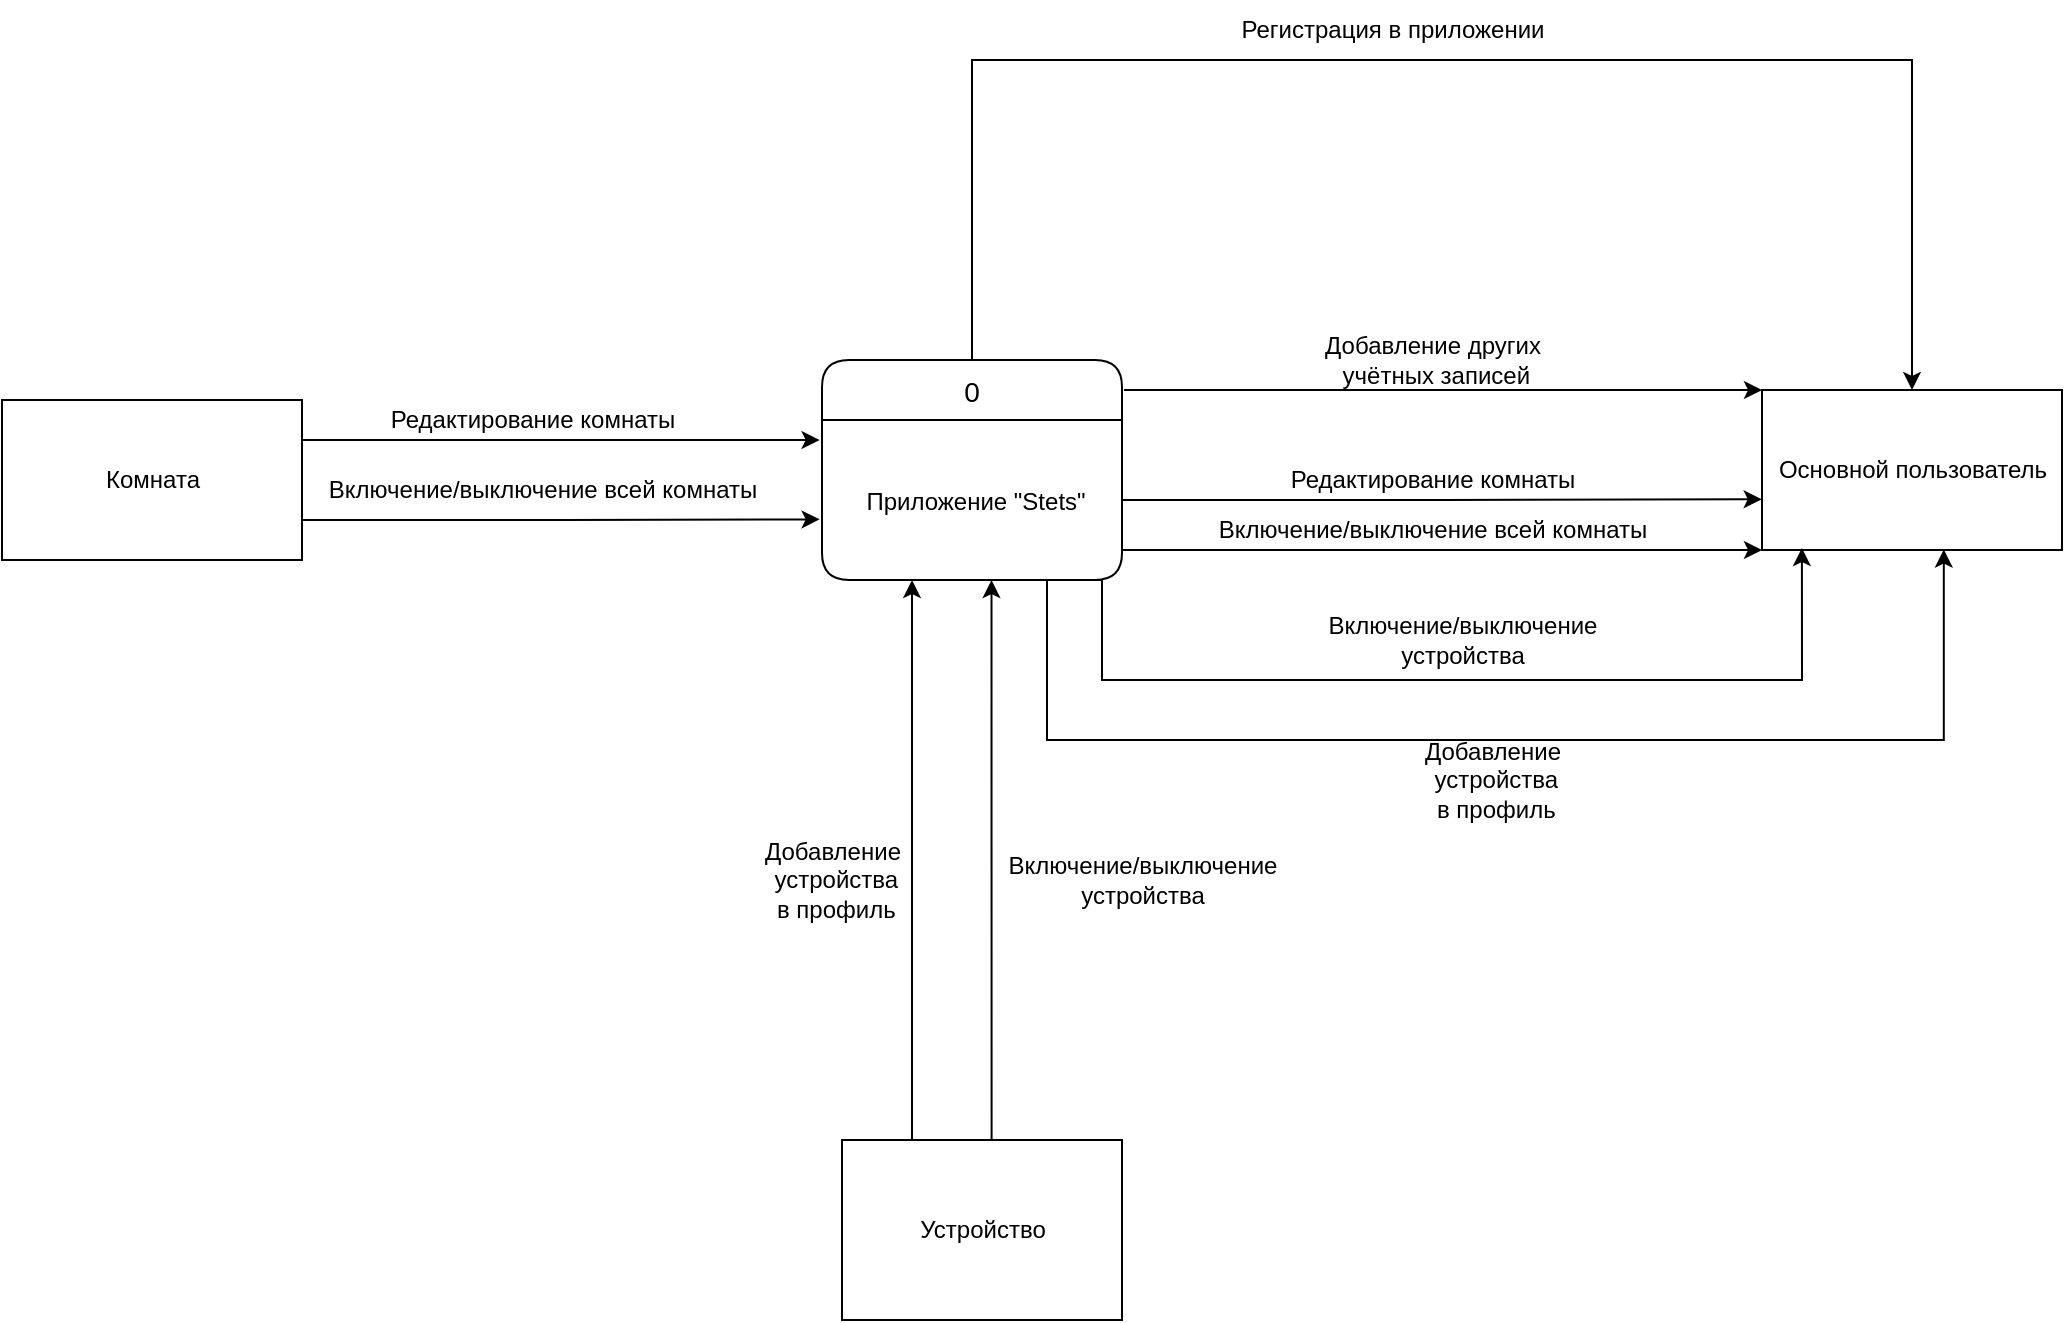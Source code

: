 <mxfile version="22.1.7" type="github" pages="3">
  <diagram name="Дипломная DFD контекстная" id="iCDA3uhbWwXmXy_7WAAE">
    <mxGraphModel dx="2501" dy="1927" grid="1" gridSize="10" guides="1" tooltips="1" connect="1" arrows="1" fold="1" page="1" pageScale="1" pageWidth="827" pageHeight="1169" math="0" shadow="0">
      <root>
        <mxCell id="0" />
        <mxCell id="1" parent="0" />
        <mxCell id="KdfuaOJKc9M8GQp4HSfm-10" style="edgeStyle=orthogonalEdgeStyle;rounded=0;orthogonalLoop=1;jettySize=auto;html=1;exitX=0.5;exitY=0;exitDx=0;exitDy=0;entryX=0.5;entryY=0;entryDx=0;entryDy=0;" parent="1" source="KdfuaOJKc9M8GQp4HSfm-2" target="KdfuaOJKc9M8GQp4HSfm-4" edge="1">
          <mxGeometry relative="1" as="geometry">
            <Array as="points">
              <mxPoint x="45" y="-210" />
              <mxPoint x="515" y="-210" />
            </Array>
          </mxGeometry>
        </mxCell>
        <mxCell id="KdfuaOJKc9M8GQp4HSfm-2" value="0" style="swimlane;childLayout=stackLayout;horizontal=1;startSize=30;horizontalStack=0;rounded=1;fontSize=14;fontStyle=0;strokeWidth=1;resizeParent=0;resizeLast=1;shadow=0;dashed=0;align=center;fillColor=#FFFFFF;" parent="1" vertex="1">
          <mxGeometry x="-30" y="-60" width="150" height="110" as="geometry" />
        </mxCell>
        <mxCell id="KdfuaOJKc9M8GQp4HSfm-3" value="Приложение &quot;Stets&quot;" style="align=center;strokeColor=none;fillColor=none;spacingLeft=4;fontSize=12;verticalAlign=middle;resizable=0;rotatable=0;part=1;" parent="KdfuaOJKc9M8GQp4HSfm-2" vertex="1">
          <mxGeometry y="30" width="150" height="80" as="geometry" />
        </mxCell>
        <mxCell id="KdfuaOJKc9M8GQp4HSfm-4" value="Основной пользователь" style="html=1;dashed=0;whitespace=wrap;" parent="1" vertex="1">
          <mxGeometry x="440" y="-45" width="150" height="80" as="geometry" />
        </mxCell>
        <mxCell id="KdfuaOJKc9M8GQp4HSfm-5" value="Комната" style="html=1;dashed=0;whitespace=wrap;" parent="1" vertex="1">
          <mxGeometry x="-440" y="-40" width="150" height="80" as="geometry" />
        </mxCell>
        <mxCell id="KdfuaOJKc9M8GQp4HSfm-6" value="Устройство" style="html=1;dashed=0;whitespace=wrap;" parent="1" vertex="1">
          <mxGeometry x="-20" y="330" width="140" height="90" as="geometry" />
        </mxCell>
        <mxCell id="KdfuaOJKc9M8GQp4HSfm-8" style="edgeStyle=orthogonalEdgeStyle;rounded=0;orthogonalLoop=1;jettySize=auto;html=1;exitX=1;exitY=0.25;exitDx=0;exitDy=0;entryX=-0.008;entryY=0.113;entryDx=0;entryDy=0;entryPerimeter=0;" parent="1" source="KdfuaOJKc9M8GQp4HSfm-5" target="KdfuaOJKc9M8GQp4HSfm-3" edge="1">
          <mxGeometry relative="1" as="geometry">
            <mxPoint x="-40" y="-20" as="targetPoint" />
            <Array as="points">
              <mxPoint x="-31" y="-20" />
            </Array>
          </mxGeometry>
        </mxCell>
        <mxCell id="KdfuaOJKc9M8GQp4HSfm-11" value="Регистрация в приложении" style="text;html=1;align=center;verticalAlign=middle;resizable=0;points=[];autosize=1;strokeColor=none;fillColor=none;" parent="1" vertex="1">
          <mxGeometry x="170" y="-240" width="170" height="30" as="geometry" />
        </mxCell>
        <mxCell id="KdfuaOJKc9M8GQp4HSfm-13" value="Включение/выключение&lt;br&gt;устройства" style="text;html=1;align=center;verticalAlign=middle;resizable=0;points=[];autosize=1;strokeColor=none;fillColor=none;" parent="1" vertex="1">
          <mxGeometry x="50" y="180" width="160" height="40" as="geometry" />
        </mxCell>
        <mxCell id="KdfuaOJKc9M8GQp4HSfm-20" value="Добавление других&lt;br&gt;&amp;nbsp;учётных записей" style="text;html=1;align=center;verticalAlign=middle;resizable=0;points=[];autosize=1;strokeColor=none;fillColor=none;" parent="1" vertex="1">
          <mxGeometry x="210" y="-80" width="130" height="40" as="geometry" />
        </mxCell>
        <mxCell id="KdfuaOJKc9M8GQp4HSfm-24" value="Редактирование комнаты" style="text;html=1;align=center;verticalAlign=middle;resizable=0;points=[];autosize=1;strokeColor=none;fillColor=none;" parent="1" vertex="1">
          <mxGeometry x="-260" y="-45" width="170" height="30" as="geometry" />
        </mxCell>
        <mxCell id="KdfuaOJKc9M8GQp4HSfm-26" style="edgeStyle=orthogonalEdgeStyle;rounded=0;orthogonalLoop=1;jettySize=auto;html=1;exitX=0;exitY=0;exitDx=0;exitDy=0;endArrow=none;endFill=0;startArrow=classic;startFill=1;" parent="1" source="KdfuaOJKc9M8GQp4HSfm-4" edge="1">
          <mxGeometry relative="1" as="geometry">
            <mxPoint x="140" y="-45" as="targetPoint" />
            <Array as="points">
              <mxPoint x="121" y="-45" />
            </Array>
          </mxGeometry>
        </mxCell>
        <mxCell id="KdfuaOJKc9M8GQp4HSfm-28" style="edgeStyle=orthogonalEdgeStyle;rounded=0;orthogonalLoop=1;jettySize=auto;html=1;exitX=1;exitY=0.5;exitDx=0;exitDy=0;entryX=-0.001;entryY=0.683;entryDx=0;entryDy=0;entryPerimeter=0;" parent="1" source="KdfuaOJKc9M8GQp4HSfm-3" target="KdfuaOJKc9M8GQp4HSfm-4" edge="1">
          <mxGeometry relative="1" as="geometry" />
        </mxCell>
        <mxCell id="KdfuaOJKc9M8GQp4HSfm-29" value="Редактирование комнаты" style="text;html=1;align=center;verticalAlign=middle;resizable=0;points=[];autosize=1;strokeColor=none;fillColor=none;" parent="1" vertex="1">
          <mxGeometry x="190" y="-15" width="170" height="30" as="geometry" />
        </mxCell>
        <mxCell id="KdfuaOJKc9M8GQp4HSfm-30" style="edgeStyle=orthogonalEdgeStyle;rounded=0;orthogonalLoop=1;jettySize=auto;html=1;exitX=1;exitY=0.75;exitDx=0;exitDy=0;entryX=-0.008;entryY=0.621;entryDx=0;entryDy=0;entryPerimeter=0;" parent="1" source="KdfuaOJKc9M8GQp4HSfm-5" target="KdfuaOJKc9M8GQp4HSfm-3" edge="1">
          <mxGeometry relative="1" as="geometry" />
        </mxCell>
        <mxCell id="KdfuaOJKc9M8GQp4HSfm-31" value="Включение/выключение всей комнаты" style="text;html=1;align=center;verticalAlign=middle;resizable=0;points=[];autosize=1;strokeColor=none;fillColor=none;" parent="1" vertex="1">
          <mxGeometry x="-290" y="-10" width="240" height="30" as="geometry" />
        </mxCell>
        <mxCell id="KdfuaOJKc9M8GQp4HSfm-33" value="Включение/выключение всей комнаты" style="text;html=1;align=center;verticalAlign=middle;resizable=0;points=[];autosize=1;strokeColor=none;fillColor=none;" parent="1" vertex="1">
          <mxGeometry x="155" y="10" width="240" height="30" as="geometry" />
        </mxCell>
        <mxCell id="KdfuaOJKc9M8GQp4HSfm-35" style="edgeStyle=orthogonalEdgeStyle;rounded=0;orthogonalLoop=1;jettySize=auto;html=1;exitX=0;exitY=1;exitDx=0;exitDy=0;entryX=1;entryY=0.813;entryDx=0;entryDy=0;entryPerimeter=0;endArrow=none;endFill=0;startArrow=classic;startFill=1;" parent="1" source="KdfuaOJKc9M8GQp4HSfm-4" target="KdfuaOJKc9M8GQp4HSfm-3" edge="1">
          <mxGeometry relative="1" as="geometry">
            <Array as="points">
              <mxPoint x="360" y="35" />
              <mxPoint x="360" y="35" />
            </Array>
          </mxGeometry>
        </mxCell>
        <mxCell id="KdfuaOJKc9M8GQp4HSfm-36" style="edgeStyle=orthogonalEdgeStyle;rounded=0;orthogonalLoop=1;jettySize=auto;html=1;exitX=0.75;exitY=1;exitDx=0;exitDy=0;entryX=0.133;entryY=0.988;entryDx=0;entryDy=0;entryPerimeter=0;" parent="1" source="KdfuaOJKc9M8GQp4HSfm-3" target="KdfuaOJKc9M8GQp4HSfm-4" edge="1">
          <mxGeometry relative="1" as="geometry">
            <mxPoint x="460" y="50" as="targetPoint" />
            <Array as="points">
              <mxPoint x="110" y="50" />
              <mxPoint x="110" y="100" />
              <mxPoint x="460" y="100" />
            </Array>
          </mxGeometry>
        </mxCell>
        <mxCell id="KdfuaOJKc9M8GQp4HSfm-37" value="Включение/выключение&lt;br&gt;устройства" style="text;html=1;align=center;verticalAlign=middle;resizable=0;points=[];autosize=1;strokeColor=none;fillColor=none;" parent="1" vertex="1">
          <mxGeometry x="210" y="60" width="160" height="40" as="geometry" />
        </mxCell>
        <mxCell id="KdfuaOJKc9M8GQp4HSfm-38" style="edgeStyle=orthogonalEdgeStyle;rounded=0;orthogonalLoop=1;jettySize=auto;html=1;exitX=0.75;exitY=0;exitDx=0;exitDy=0;entryX=0.565;entryY=1;entryDx=0;entryDy=0;entryPerimeter=0;" parent="1" source="KdfuaOJKc9M8GQp4HSfm-6" target="KdfuaOJKc9M8GQp4HSfm-3" edge="1">
          <mxGeometry relative="1" as="geometry">
            <Array as="points">
              <mxPoint x="55" y="330" />
            </Array>
          </mxGeometry>
        </mxCell>
        <mxCell id="KdfuaOJKc9M8GQp4HSfm-41" value="Добавление&lt;br&gt;&amp;nbsp;устройства&lt;br&gt;&amp;nbsp;в профиль" style="text;html=1;align=center;verticalAlign=middle;resizable=0;points=[];autosize=1;strokeColor=none;fillColor=none;" parent="1" vertex="1">
          <mxGeometry x="-70" y="170" width="90" height="60" as="geometry" />
        </mxCell>
        <mxCell id="KdfuaOJKc9M8GQp4HSfm-42" style="edgeStyle=orthogonalEdgeStyle;rounded=0;orthogonalLoop=1;jettySize=auto;html=1;exitX=0.75;exitY=1;exitDx=0;exitDy=0;entryX=0.606;entryY=0.997;entryDx=0;entryDy=0;entryPerimeter=0;" parent="1" source="KdfuaOJKc9M8GQp4HSfm-3" target="KdfuaOJKc9M8GQp4HSfm-4" edge="1">
          <mxGeometry relative="1" as="geometry">
            <Array as="points">
              <mxPoint x="83" y="130" />
              <mxPoint x="531" y="130" />
            </Array>
          </mxGeometry>
        </mxCell>
        <mxCell id="KdfuaOJKc9M8GQp4HSfm-43" value="Добавление&lt;br&gt;&amp;nbsp;устройства&lt;br&gt;&amp;nbsp;в профиль" style="text;html=1;align=center;verticalAlign=middle;resizable=0;points=[];autosize=1;strokeColor=none;fillColor=none;" parent="1" vertex="1">
          <mxGeometry x="260" y="120" width="90" height="60" as="geometry" />
        </mxCell>
        <mxCell id="KdfuaOJKc9M8GQp4HSfm-44" style="edgeStyle=orthogonalEdgeStyle;rounded=0;orthogonalLoop=1;jettySize=auto;html=1;exitX=0.25;exitY=0;exitDx=0;exitDy=0;entryX=0.3;entryY=1;entryDx=0;entryDy=0;entryPerimeter=0;" parent="1" source="KdfuaOJKc9M8GQp4HSfm-6" target="KdfuaOJKc9M8GQp4HSfm-3" edge="1">
          <mxGeometry relative="1" as="geometry" />
        </mxCell>
      </root>
    </mxGraphModel>
  </diagram>
  <diagram id="3JmhofUtqVPCmSg4vzu_" name="Дипломная DFD логическая">
    <mxGraphModel grid="1" page="1" gridSize="10" guides="1" tooltips="1" connect="1" arrows="1" fold="1" pageScale="1" pageWidth="827" pageHeight="1169" math="0" shadow="0">
      <root>
        <mxCell id="0" />
        <mxCell id="1" parent="0" />
        <mxCell id="usVoT4ArwpDB47ou2eV8-13" style="edgeStyle=orthogonalEdgeStyle;rounded=0;orthogonalLoop=1;jettySize=auto;html=1;exitX=0.5;exitY=0;exitDx=0;exitDy=0;entryX=0.5;entryY=1;entryDx=0;entryDy=0;startArrow=classic;startFill=1;" edge="1" parent="1" source="16R-yYW4w5JBLt0UfPZW-2" target="usVoT4ArwpDB47ou2eV8-11">
          <mxGeometry relative="1" as="geometry" />
        </mxCell>
        <mxCell id="usVoT4ArwpDB47ou2eV8-15" value="Пользователи" style="edgeLabel;html=1;align=center;verticalAlign=middle;resizable=0;points=[];fontSize=15;" connectable="0" vertex="1" parent="usVoT4ArwpDB47ou2eV8-13">
          <mxGeometry x="-0.059" y="-2" relative="1" as="geometry">
            <mxPoint as="offset" />
          </mxGeometry>
        </mxCell>
        <mxCell id="16R-yYW4w5JBLt0UfPZW-2" value="D1&amp;nbsp; &amp;nbsp; &amp;nbsp;Пользователи" style="html=1;dashed=0;whiteSpace=wrap;shape=mxgraph.dfd.dataStoreID;align=left;spacingLeft=3;points=[[0,0],[0.5,0],[1,0],[0,0.5],[1,0.5],[0,1],[0.5,1],[1,1]];" vertex="1" parent="1">
          <mxGeometry x="-759" y="1660" width="150" height="30" as="geometry" />
        </mxCell>
        <mxCell id="usVoT4ArwpDB47ou2eV8-14" style="edgeStyle=orthogonalEdgeStyle;rounded=0;orthogonalLoop=1;jettySize=auto;html=1;exitX=0.5;exitY=0;exitDx=0;exitDy=0;entryX=0.5;entryY=1;entryDx=0;entryDy=0;startArrow=none;startFill=0;" edge="1" parent="1" source="usVoT4ArwpDB47ou2eV8-10" target="usVoT4ArwpDB47ou2eV8-12">
          <mxGeometry relative="1" as="geometry" />
        </mxCell>
        <mxCell id="BwCM2XbH9EYKzXQFnI4B-1" value="Регистрация в приложении" style="edgeLabel;html=1;align=center;verticalAlign=middle;resizable=0;points=[];" connectable="0" vertex="1" parent="usVoT4ArwpDB47ou2eV8-14">
          <mxGeometry x="0.074" relative="1" as="geometry">
            <mxPoint as="offset" />
          </mxGeometry>
        </mxCell>
        <mxCell id="usVoT4ArwpDB47ou2eV8-10" value="1" style="swimlane;childLayout=stackLayout;horizontal=1;startSize=30;horizontalStack=0;rounded=1;fontSize=14;fontStyle=0;strokeWidth=1;resizeParent=0;resizeLast=1;shadow=0;dashed=0;align=center;fillColor=#FFFFFF;" vertex="1" parent="1">
          <mxGeometry x="-760" y="1405" width="150" height="110" as="geometry" />
        </mxCell>
        <mxCell id="usVoT4ArwpDB47ou2eV8-11" value="Управлять учётной&#xa; записью" style="align=center;strokeColor=none;fillColor=none;spacingLeft=4;fontSize=12;verticalAlign=middle;resizable=0;rotatable=0;part=1;" vertex="1" parent="usVoT4ArwpDB47ou2eV8-10">
          <mxGeometry y="30" width="150" height="80" as="geometry" />
        </mxCell>
        <mxCell id="usVoT4ArwpDB47ou2eV8-12" value="Пользователь" style="html=1;dashed=0;whitespace=wrap;" vertex="1" parent="1">
          <mxGeometry x="-760" y="1190" width="151" height="80" as="geometry" />
        </mxCell>
        <mxCell id="usVoT4ArwpDB47ou2eV8-24" style="edgeStyle=orthogonalEdgeStyle;rounded=0;orthogonalLoop=1;jettySize=auto;html=1;exitX=0.5;exitY=0;exitDx=0;exitDy=0;" edge="1" parent="1" source="usVoT4ArwpDB47ou2eV8-16" target="usVoT4ArwpDB47ou2eV8-22">
          <mxGeometry relative="1" as="geometry" />
        </mxCell>
        <mxCell id="FMf7euEkCGlJJvxIxrYw-1" value="Включение/выключение&lt;br&gt;устройств" style="edgeLabel;html=1;align=center;verticalAlign=middle;resizable=0;points=[];" connectable="0" vertex="1" parent="usVoT4ArwpDB47ou2eV8-24">
          <mxGeometry x="0.052" relative="1" as="geometry">
            <mxPoint as="offset" />
          </mxGeometry>
        </mxCell>
        <mxCell id="usVoT4ArwpDB47ou2eV8-16" value="2" style="swimlane;childLayout=stackLayout;horizontal=1;startSize=30;horizontalStack=0;rounded=1;fontSize=14;fontStyle=0;strokeWidth=1;resizeParent=0;resizeLast=1;shadow=0;dashed=0;align=center;fillColor=#FFFFFF;" vertex="1" parent="1">
          <mxGeometry x="1" y="1395" width="150" height="110" as="geometry" />
        </mxCell>
        <mxCell id="usVoT4ArwpDB47ou2eV8-17" value="Управлять домом" style="align=center;strokeColor=none;fillColor=none;spacingLeft=4;fontSize=12;verticalAlign=middle;resizable=0;rotatable=0;part=1;" vertex="1" parent="usVoT4ArwpDB47ou2eV8-16">
          <mxGeometry y="30" width="150" height="80" as="geometry" />
        </mxCell>
        <mxCell id="usVoT4ArwpDB47ou2eV8-21" style="edgeStyle=orthogonalEdgeStyle;rounded=0;orthogonalLoop=1;jettySize=auto;html=1;exitX=0.5;exitY=0;exitDx=0;exitDy=0;entryX=0.5;entryY=1;entryDx=0;entryDy=0;startArrow=classic;startFill=1;" edge="1" parent="1" source="usVoT4ArwpDB47ou2eV8-19" target="usVoT4ArwpDB47ou2eV8-17">
          <mxGeometry relative="1" as="geometry" />
        </mxCell>
        <mxCell id="bX8skXJ4z7FP3SSwRiKW-3" value="Дома" style="edgeLabel;html=1;align=center;verticalAlign=middle;resizable=0;points=[];" connectable="0" vertex="1" parent="usVoT4ArwpDB47ou2eV8-21">
          <mxGeometry x="0.045" y="1" relative="1" as="geometry">
            <mxPoint as="offset" />
          </mxGeometry>
        </mxCell>
        <mxCell id="usVoT4ArwpDB47ou2eV8-19" value="D2&lt;span style=&quot;white-space: pre;&quot;&gt;&#x9;&lt;/span&gt;&amp;nbsp; Дома" style="html=1;dashed=0;whiteSpace=wrap;shape=mxgraph.dfd.dataStoreID;align=left;spacingLeft=3;points=[[0,0],[0.5,0],[1,0],[0,0.5],[1,0.5],[0,1],[0.5,1],[1,1]];" vertex="1" parent="1">
          <mxGeometry x="1" y="1650" width="150" height="30" as="geometry" />
        </mxCell>
        <mxCell id="usVoT4ArwpDB47ou2eV8-22" value="Пользователь" style="html=1;dashed=0;whitespace=wrap;" vertex="1" parent="1">
          <mxGeometry y="1180" width="151" height="80" as="geometry" />
        </mxCell>
        <mxCell id="usVoT4ArwpDB47ou2eV8-25" value="3" style="swimlane;childLayout=stackLayout;horizontal=1;startSize=30;horizontalStack=0;rounded=1;fontSize=14;fontStyle=0;strokeWidth=1;resizeParent=0;resizeLast=1;shadow=0;dashed=0;align=center;fillColor=#FFFFFF;" vertex="1" parent="1">
          <mxGeometry x="-760" y="2045" width="150" height="110" as="geometry" />
        </mxCell>
        <mxCell id="usVoT4ArwpDB47ou2eV8-26" value="Управлять комнатами" style="align=center;strokeColor=none;fillColor=none;spacingLeft=4;fontSize=12;verticalAlign=middle;resizable=0;rotatable=0;part=1;" vertex="1" parent="usVoT4ArwpDB47ou2eV8-25">
          <mxGeometry y="30" width="150" height="80" as="geometry" />
        </mxCell>
        <mxCell id="usVoT4ArwpDB47ou2eV8-28" style="edgeStyle=orthogonalEdgeStyle;rounded=0;orthogonalLoop=1;jettySize=auto;html=1;exitX=0.5;exitY=0;exitDx=0;exitDy=0;entryX=0.5;entryY=1;entryDx=0;entryDy=0;startArrow=classic;startFill=1;" edge="1" parent="1" source="usVoT4ArwpDB47ou2eV8-27" target="usVoT4ArwpDB47ou2eV8-26">
          <mxGeometry relative="1" as="geometry" />
        </mxCell>
        <mxCell id="bX8skXJ4z7FP3SSwRiKW-7" value="Комнаты" style="edgeLabel;html=1;align=center;verticalAlign=middle;resizable=0;points=[];" connectable="0" vertex="1" parent="usVoT4ArwpDB47ou2eV8-28">
          <mxGeometry x="0.084" y="1" relative="1" as="geometry">
            <mxPoint as="offset" />
          </mxGeometry>
        </mxCell>
        <mxCell id="usVoT4ArwpDB47ou2eV8-27" value="D3&lt;span style=&quot;white-space: pre;&quot;&gt;&#x9;&lt;/span&gt;&amp;nbsp; Комнаты" style="html=1;dashed=0;whiteSpace=wrap;shape=mxgraph.dfd.dataStoreID;align=left;spacingLeft=3;points=[[0,0],[0.5,0],[1,0],[0,0.5],[1,0.5],[0,1],[0.5,1],[1,1]];" vertex="1" parent="1">
          <mxGeometry x="-760" y="2300" width="150" height="30" as="geometry" />
        </mxCell>
        <mxCell id="usVoT4ArwpDB47ou2eV8-36" style="edgeStyle=orthogonalEdgeStyle;rounded=0;orthogonalLoop=1;jettySize=auto;html=1;exitX=0.5;exitY=0;exitDx=0;exitDy=0;entryX=0.5;entryY=1;entryDx=0;entryDy=0;startArrow=classic;startFill=1;" edge="1" parent="1" source="usVoT4ArwpDB47ou2eV8-33" target="usVoT4ArwpDB47ou2eV8-35">
          <mxGeometry relative="1" as="geometry" />
        </mxCell>
        <mxCell id="R1z74eV_PPRYq4lYSA81-2" value="Устройства" style="edgeLabel;html=1;align=center;verticalAlign=middle;resizable=0;points=[];" connectable="0" vertex="1" parent="usVoT4ArwpDB47ou2eV8-36">
          <mxGeometry x="-0.003" y="-1" relative="1" as="geometry">
            <mxPoint x="1" y="1" as="offset" />
          </mxGeometry>
        </mxCell>
        <mxCell id="usVoT4ArwpDB47ou2eV8-33" value="D4&lt;span style=&quot;white-space: pre;&quot;&gt;&#x9;&lt;/span&gt;&amp;nbsp; Устройства" style="html=1;dashed=0;whiteSpace=wrap;shape=mxgraph.dfd.dataStoreID;align=left;spacingLeft=3;points=[[0,0],[0.5,0],[1,0],[0,0.5],[1,0.5],[0,1],[0.5,1],[1,1]];" vertex="1" parent="1">
          <mxGeometry x="80.5" y="2295" width="150" height="30" as="geometry" />
        </mxCell>
        <mxCell id="usVoT4ArwpDB47ou2eV8-34" value="4" style="swimlane;childLayout=stackLayout;horizontal=1;startSize=30;horizontalStack=0;rounded=1;fontSize=14;fontStyle=0;strokeWidth=1;resizeParent=0;resizeLast=1;shadow=0;dashed=0;align=center;fillColor=#FFFFFF;" vertex="1" parent="1">
          <mxGeometry x="80" y="2040" width="150" height="110" as="geometry" />
        </mxCell>
        <mxCell id="usVoT4ArwpDB47ou2eV8-35" value="Управлять устройством" style="align=center;strokeColor=none;fillColor=none;spacingLeft=4;fontSize=12;verticalAlign=middle;resizable=0;rotatable=0;part=1;" vertex="1" parent="usVoT4ArwpDB47ou2eV8-34">
          <mxGeometry y="30" width="150" height="80" as="geometry" />
        </mxCell>
        <mxCell id="usVoT4ArwpDB47ou2eV8-42" style="edgeStyle=orthogonalEdgeStyle;rounded=0;orthogonalLoop=1;jettySize=auto;html=1;exitX=0.5;exitY=0;exitDx=0;exitDy=0;entryX=0.5;entryY=1;entryDx=0;entryDy=0;startArrow=none;startFill=0;" edge="1" parent="1" source="usVoT4ArwpDB47ou2eV8-37" target="usVoT4ArwpDB47ou2eV8-41">
          <mxGeometry relative="1" as="geometry" />
        </mxCell>
        <mxCell id="R1z74eV_PPRYq4lYSA81-3" value="Включение/выключение&lt;br&gt;устройств" style="edgeLabel;html=1;align=center;verticalAlign=middle;resizable=0;points=[];" connectable="0" vertex="1" parent="usVoT4ArwpDB47ou2eV8-42">
          <mxGeometry x="0.009" y="1" relative="1" as="geometry">
            <mxPoint as="offset" />
          </mxGeometry>
        </mxCell>
        <mxCell id="usVoT4ArwpDB47ou2eV8-37" value="5" style="swimlane;childLayout=stackLayout;horizontal=1;startSize=30;horizontalStack=0;rounded=1;fontSize=14;fontStyle=0;strokeWidth=1;resizeParent=0;resizeLast=1;shadow=0;dashed=0;align=center;fillColor=#FFFFFF;" vertex="1" parent="1">
          <mxGeometry x="-759" y="2685" width="150" height="110" as="geometry" />
        </mxCell>
        <mxCell id="usVoT4ArwpDB47ou2eV8-38" value="Управлять сценарием" style="align=center;strokeColor=none;fillColor=none;spacingLeft=4;fontSize=12;verticalAlign=middle;resizable=0;rotatable=0;part=1;" vertex="1" parent="usVoT4ArwpDB47ou2eV8-37">
          <mxGeometry y="30" width="150" height="80" as="geometry" />
        </mxCell>
        <mxCell id="usVoT4ArwpDB47ou2eV8-39" value="D5&lt;span style=&quot;white-space: pre;&quot;&gt;&#x9;&lt;/span&gt;&amp;nbsp; Сценарии" style="html=1;dashed=0;whiteSpace=wrap;shape=mxgraph.dfd.dataStoreID;align=left;spacingLeft=3;points=[[0,0],[0.5,0],[1,0],[0,0.5],[1,0.5],[0,1],[0.5,1],[1,1]];" vertex="1" parent="1">
          <mxGeometry x="-409" y="2740" width="150" height="30" as="geometry" />
        </mxCell>
        <mxCell id="usVoT4ArwpDB47ou2eV8-40" style="edgeStyle=orthogonalEdgeStyle;rounded=0;orthogonalLoop=1;jettySize=auto;html=1;exitX=1;exitY=0.5;exitDx=0;exitDy=0;entryX=0;entryY=0.5;entryDx=0;entryDy=0;startArrow=classic;startFill=1;" edge="1" parent="1" source="usVoT4ArwpDB47ou2eV8-38" target="usVoT4ArwpDB47ou2eV8-39">
          <mxGeometry relative="1" as="geometry">
            <mxPoint x="-459" y="2755.571" as="targetPoint" />
          </mxGeometry>
        </mxCell>
        <mxCell id="R1z74eV_PPRYq4lYSA81-1" value="Сценарии" style="edgeLabel;html=1;align=center;verticalAlign=middle;resizable=0;points=[];" connectable="0" vertex="1" parent="usVoT4ArwpDB47ou2eV8-40">
          <mxGeometry x="-0.12" y="3" relative="1" as="geometry">
            <mxPoint x="12" y="3" as="offset" />
          </mxGeometry>
        </mxCell>
        <mxCell id="usVoT4ArwpDB47ou2eV8-41" value="Пользователь" style="html=1;dashed=0;whitespace=wrap;" vertex="1" parent="1">
          <mxGeometry x="-760" y="2470" width="151" height="80" as="geometry" />
        </mxCell>
        <mxCell id="SNlT4a9jqBWLyEt1xWT--2" value="Пользователь" style="html=1;dashed=0;whitespace=wrap;" vertex="1" parent="1">
          <mxGeometry x="420" y="2060" width="151" height="80" as="geometry" />
        </mxCell>
        <mxCell id="SNlT4a9jqBWLyEt1xWT--4" style="edgeStyle=orthogonalEdgeStyle;rounded=0;orthogonalLoop=1;jettySize=auto;html=1;exitX=1;exitY=0.5;exitDx=0;exitDy=0;entryX=0.014;entryY=0.571;entryDx=0;entryDy=0;entryPerimeter=0;" edge="1" parent="1" source="usVoT4ArwpDB47ou2eV8-35" target="SNlT4a9jqBWLyEt1xWT--2">
          <mxGeometry relative="1" as="geometry" />
        </mxCell>
        <mxCell id="SNlT4a9jqBWLyEt1xWT--5" value="Пользователь" style="html=1;dashed=0;whitespace=wrap;" vertex="1" parent="1">
          <mxGeometry x="-421" y="2070" width="151" height="80" as="geometry" />
        </mxCell>
        <mxCell id="SNlT4a9jqBWLyEt1xWT--6" style="edgeStyle=orthogonalEdgeStyle;rounded=0;orthogonalLoop=1;jettySize=auto;html=1;exitX=1;exitY=0.5;exitDx=0;exitDy=0;entryX=0.009;entryY=0.569;entryDx=0;entryDy=0;entryPerimeter=0;" edge="1" parent="1" source="usVoT4ArwpDB47ou2eV8-26" target="SNlT4a9jqBWLyEt1xWT--5">
          <mxGeometry relative="1" as="geometry" />
        </mxCell>
        <mxCell id="v9GY5Tgu4wbXm-Zzgztj-1" value="Редактирование&lt;br&gt;комнаты" style="edgeLabel;html=1;align=center;verticalAlign=middle;resizable=0;points=[];" connectable="0" vertex="1" parent="SNlT4a9jqBWLyEt1xWT--6">
          <mxGeometry x="-0.277" y="-2" relative="1" as="geometry">
            <mxPoint x="30" as="offset" />
          </mxGeometry>
        </mxCell>
        <mxCell id="3FDNr9Xsxn98debfx9rp-1" value="Комната" style="html=1;dashed=0;whitespace=wrap;" vertex="1" parent="1">
          <mxGeometry x="-400" y="1425" width="150" height="80" as="geometry" />
        </mxCell>
        <mxCell id="3FDNr9Xsxn98debfx9rp-2" value="Устройство" style="html=1;dashed=0;whitespace=wrap;" vertex="1" parent="1">
          <mxGeometry x="390" y="1425" width="150" height="80" as="geometry" />
        </mxCell>
        <mxCell id="3FDNr9Xsxn98debfx9rp-3" style="edgeStyle=orthogonalEdgeStyle;rounded=0;orthogonalLoop=1;jettySize=auto;html=1;exitX=1;exitY=0.5;exitDx=0;exitDy=0;entryX=0;entryY=0.5;entryDx=0;entryDy=0;endArrow=none;endFill=0;startArrow=classic;startFill=1;" edge="1" parent="1" source="usVoT4ArwpDB47ou2eV8-17" target="3FDNr9Xsxn98debfx9rp-2">
          <mxGeometry relative="1" as="geometry">
            <mxPoint x="270" y="1465.571" as="targetPoint" />
          </mxGeometry>
        </mxCell>
        <mxCell id="bX8skXJ4z7FP3SSwRiKW-1" value="Включение/выключение&lt;br&gt;устройства" style="edgeLabel;html=1;align=center;verticalAlign=middle;resizable=0;points=[];" connectable="0" vertex="1" parent="3FDNr9Xsxn98debfx9rp-3">
          <mxGeometry x="-0.199" relative="1" as="geometry">
            <mxPoint x="23" as="offset" />
          </mxGeometry>
        </mxCell>
        <mxCell id="3FDNr9Xsxn98debfx9rp-4" style="edgeStyle=orthogonalEdgeStyle;rounded=0;orthogonalLoop=1;jettySize=auto;html=1;exitX=0;exitY=0.5;exitDx=0;exitDy=0;startArrow=classic;startFill=1;endArrow=none;endFill=0;" edge="1" parent="1" source="usVoT4ArwpDB47ou2eV8-17" target="3FDNr9Xsxn98debfx9rp-1">
          <mxGeometry relative="1" as="geometry" />
        </mxCell>
        <mxCell id="bX8skXJ4z7FP3SSwRiKW-2" value="Включение/выключение&lt;br&gt;всей комнаты" style="edgeLabel;html=1;align=center;verticalAlign=middle;resizable=0;points=[];" connectable="0" vertex="1" parent="3FDNr9Xsxn98debfx9rp-4">
          <mxGeometry x="0.404" y="1" relative="1" as="geometry">
            <mxPoint x="55" y="-1" as="offset" />
          </mxGeometry>
        </mxCell>
        <mxCell id="bX8skXJ4z7FP3SSwRiKW-5" value="Комната" style="html=1;dashed=0;whitespace=wrap;" vertex="1" parent="1">
          <mxGeometry x="-762" y="1780" width="150" height="80" as="geometry" />
        </mxCell>
        <mxCell id="bX8skXJ4z7FP3SSwRiKW-6" style="edgeStyle=orthogonalEdgeStyle;rounded=0;orthogonalLoop=1;jettySize=auto;html=1;exitX=0.5;exitY=1;exitDx=0;exitDy=0;entryX=0.482;entryY=0.023;entryDx=0;entryDy=0;entryPerimeter=0;" edge="1" parent="1" source="bX8skXJ4z7FP3SSwRiKW-5" target="usVoT4ArwpDB47ou2eV8-25">
          <mxGeometry relative="1" as="geometry" />
        </mxCell>
        <mxCell id="Y3sqrABUQvkdm8EXPz4N-1" value="Редактирование&lt;br&gt;&amp;nbsp;комнаты" style="edgeLabel;html=1;align=center;verticalAlign=middle;resizable=0;points=[];" connectable="0" vertex="1" parent="bX8skXJ4z7FP3SSwRiKW-6">
          <mxGeometry x="-0.115" y="-2" relative="1" as="geometry">
            <mxPoint as="offset" />
          </mxGeometry>
        </mxCell>
        <mxCell id="v9GY5Tgu4wbXm-Zzgztj-3" style="edgeStyle=orthogonalEdgeStyle;rounded=0;orthogonalLoop=1;jettySize=auto;html=1;exitX=0.5;exitY=1;exitDx=0;exitDy=0;entryX=0.5;entryY=0;entryDx=0;entryDy=0;" edge="1" parent="1" source="v9GY5Tgu4wbXm-Zzgztj-2" target="usVoT4ArwpDB47ou2eV8-34">
          <mxGeometry relative="1" as="geometry" />
        </mxCell>
        <mxCell id="D4cvCjOkc0AdhuZRy13a-1" value="Добавление устройства&lt;br&gt;в профиль" style="edgeLabel;html=1;align=center;verticalAlign=middle;resizable=0;points=[];" connectable="0" vertex="1" parent="v9GY5Tgu4wbXm-Zzgztj-3">
          <mxGeometry x="-0.24" y="3" relative="1" as="geometry">
            <mxPoint as="offset" />
          </mxGeometry>
        </mxCell>
        <mxCell id="D4cvCjOkc0AdhuZRy13a-2" value="Добавление устройства&lt;br&gt;в профиль" style="edgeLabel;html=1;align=center;verticalAlign=middle;resizable=0;points=[];" connectable="0" vertex="1" parent="v9GY5Tgu4wbXm-Zzgztj-3">
          <mxGeometry x="-0.24" y="3" relative="1" as="geometry">
            <mxPoint x="162" y="163" as="offset" />
          </mxGeometry>
        </mxCell>
        <mxCell id="v9GY5Tgu4wbXm-Zzgztj-2" value="Устройство" style="html=1;dashed=0;whitespace=wrap;" vertex="1" parent="1">
          <mxGeometry x="80" y="1810" width="150" height="80" as="geometry" />
        </mxCell>
      </root>
    </mxGraphModel>
  </diagram>
  <diagram id="M3PdenBmbSxeyL8Jr0B8" name="Логическая ER модель">
    <mxGraphModel grid="1" page="1" gridSize="10" guides="1" tooltips="1" connect="1" arrows="1" fold="1" pageScale="1" pageWidth="827" pageHeight="1169" math="0" shadow="0">
      <root>
        <mxCell id="0" />
        <mxCell id="1" parent="0" />
        <mxCell id="2kUyLPop5DmHTjhKpn4S-7" value="&lt;b style=&quot;border-color: var(--border-color); font-size: 42px;&quot;&gt;Логическая ER-диаграмма в нотации Crow&#39;s Foot&lt;/b&gt;" style="rounded=0;whiteSpace=wrap;html=1;fontSize=32;fillColor=#FFB570;" vertex="1" parent="1">
          <mxGeometry x="-817" y="-340" width="1000" height="100" as="geometry" />
        </mxCell>
        <mxCell id="2kUyLPop5DmHTjhKpn4S-8" value="&lt;font style=&quot;font-size: 32px;&quot;&gt;Логическая ER-модель в 1 НФ&lt;/font&gt;" style="rounded=0;whiteSpace=wrap;html=1;fontSize=32;fillColor=#FFB570;" vertex="1" parent="1">
          <mxGeometry x="-817" y="530" width="990" height="80" as="geometry" />
        </mxCell>
        <mxCell id="2kUyLPop5DmHTjhKpn4S-11" value="&lt;font style=&quot;font-size: 32px;&quot;&gt;Логическая ER-модель в 2 НФ&lt;/font&gt;" style="rounded=0;whiteSpace=wrap;html=1;fontSize=32;fillColor=#FFB570;" vertex="1" parent="1">
          <mxGeometry x="620" y="-350" width="990" height="80" as="geometry" />
        </mxCell>
        <mxCell id="2kUyLPop5DmHTjhKpn4S-24" value="&lt;font style=&quot;font-size: 32px;&quot;&gt;Логическая ER-модель в 3 НФ&lt;/font&gt;" style="rounded=0;whiteSpace=wrap;html=1;fontSize=32;fillColor=#FFB570;" vertex="1" parent="1">
          <mxGeometry x="620" y="870" width="990" height="80" as="geometry" />
        </mxCell>
        <mxCell id="hJLpUrD6T7mpoo33THOg-14" value="Пользователь" style="swimlane;childLayout=stackLayout;horizontal=1;startSize=50;horizontalStack=0;rounded=1;fontSize=14;fontStyle=0;strokeWidth=2;resizeParent=0;resizeLast=1;shadow=0;dashed=0;align=center;arcSize=4;whiteSpace=wrap;html=1;fillColor=#33FF33;" vertex="1" parent="1">
          <mxGeometry x="-704" y="-210" width="160" height="130" as="geometry" />
        </mxCell>
        <mxCell id="hJLpUrD6T7mpoo33THOg-15" value="* Электронный адрес&lt;br&gt;&amp;nbsp; Имя&lt;br&gt;&amp;nbsp; Номер телефона" style="align=left;strokeColor=none;fillColor=none;spacingLeft=4;fontSize=12;verticalAlign=top;resizable=0;rotatable=0;part=1;html=1;" vertex="1" parent="hJLpUrD6T7mpoo33THOg-14">
          <mxGeometry y="50" width="160" height="80" as="geometry" />
        </mxCell>
        <mxCell id="hJLpUrD6T7mpoo33THOg-20" value="Дом" style="swimlane;childLayout=stackLayout;horizontal=1;startSize=50;horizontalStack=0;rounded=1;fontSize=14;fontStyle=0;strokeWidth=2;resizeParent=0;resizeLast=1;shadow=0;dashed=0;align=center;arcSize=4;whiteSpace=wrap;html=1;fillColor=#33FF33;verticalAlign=middle;" vertex="1" parent="1">
          <mxGeometry x="-434" y="-40" width="180" height="139" as="geometry" />
        </mxCell>
        <mxCell id="4mtBm1pnFT7cWW-_lhDn-23" value="* Уникальный номер дома&lt;br style=&quot;border-color: var(--border-color);&quot;&gt;&amp;nbsp; Название дома&amp;nbsp;&amp;nbsp;&lt;br style=&quot;border-color: var(--border-color);&quot;&gt;&lt;br style=&quot;border-color: var(--border-color);&quot;&gt;&lt;br&gt;&lt;br&gt;" style="text;html=1;align=left;verticalAlign=middle;resizable=0;points=[];autosize=1;strokeColor=none;fillColor=none;" vertex="1" parent="hJLpUrD6T7mpoo33THOg-20">
          <mxGeometry y="50" width="180" height="89" as="geometry" />
        </mxCell>
        <mxCell id="4mtBm1pnFT7cWW-_lhDn-9" value="" style="edgeStyle=entityRelationEdgeStyle;fontSize=12;html=1;endArrow=ERoneToMany;startArrow=ERoneToMany;rounded=0;entryX=1;entryY=0.25;entryDx=0;entryDy=0;exitX=0;exitY=0.5;exitDx=0;exitDy=0;startFill=0;" edge="1" parent="1" source="hJLpUrD6T7mpoo33THOg-20" target="hJLpUrD6T7mpoo33THOg-15">
          <mxGeometry width="100" height="100" relative="1" as="geometry">
            <mxPoint x="-354" y="340" as="sourcePoint" />
            <mxPoint x="-254" y="240" as="targetPoint" />
          </mxGeometry>
        </mxCell>
        <mxCell id="97YN6V64Y0gJDFzc9_jx-86" value="Создаёт" style="edgeLabel;html=1;align=center;verticalAlign=middle;resizable=0;points=[];" connectable="0" vertex="1" parent="4mtBm1pnFT7cWW-_lhDn-9">
          <mxGeometry x="-0.004" relative="1" as="geometry">
            <mxPoint as="offset" />
          </mxGeometry>
        </mxCell>
        <mxCell id="4mtBm1pnFT7cWW-_lhDn-10" value="" style="edgeStyle=entityRelationEdgeStyle;fontSize=12;html=1;endArrow=ERoneToMany;startArrow=ERzeroToMany;rounded=0;entryX=1;entryY=0.5;entryDx=0;entryDy=0;exitX=0;exitY=0.5;exitDx=0;exitDy=0;startFill=0;" edge="1" parent="1" source="4mtBm1pnFT7cWW-_lhDn-12" target="hJLpUrD6T7mpoo33THOg-20">
          <mxGeometry width="100" height="100" relative="1" as="geometry">
            <mxPoint x="-154" y="390" as="sourcePoint" />
            <mxPoint x="-54" y="290" as="targetPoint" />
          </mxGeometry>
        </mxCell>
        <mxCell id="97YN6V64Y0gJDFzc9_jx-87" value="Имеет" style="edgeLabel;html=1;align=center;verticalAlign=middle;resizable=0;points=[];" connectable="0" vertex="1" parent="4mtBm1pnFT7cWW-_lhDn-10">
          <mxGeometry x="0.057" y="-1" relative="1" as="geometry">
            <mxPoint y="-12" as="offset" />
          </mxGeometry>
        </mxCell>
        <mxCell id="4mtBm1pnFT7cWW-_lhDn-11" value="Комната" style="swimlane;childLayout=stackLayout;horizontal=1;startSize=50;horizontalStack=0;rounded=1;fontSize=14;fontStyle=0;strokeWidth=2;resizeParent=0;resizeLast=1;shadow=0;dashed=0;align=center;arcSize=4;whiteSpace=wrap;html=1;fillColor=#33FF33;" vertex="1" parent="1">
          <mxGeometry x="-160" y="-180" width="160" height="120" as="geometry" />
        </mxCell>
        <mxCell id="4mtBm1pnFT7cWW-_lhDn-12" value="* Название комнаты&lt;br&gt;&amp;nbsp; Привязанные устройства&lt;br&gt;&amp;nbsp; Статус комнаты" style="align=left;strokeColor=none;fillColor=none;spacingLeft=4;fontSize=12;verticalAlign=top;resizable=0;rotatable=0;part=1;html=1;" vertex="1" parent="4mtBm1pnFT7cWW-_lhDn-11">
          <mxGeometry y="50" width="160" height="70" as="geometry" />
        </mxCell>
        <mxCell id="4mtBm1pnFT7cWW-_lhDn-13" value="Устройство" style="swimlane;childLayout=stackLayout;horizontal=1;startSize=50;horizontalStack=0;rounded=1;fontSize=14;fontStyle=0;strokeWidth=2;resizeParent=0;resizeLast=1;shadow=0;dashed=0;align=center;arcSize=4;whiteSpace=wrap;html=1;fillColor=#33FF33;" vertex="1" parent="1">
          <mxGeometry x="-720" y="150" width="160" height="135" as="geometry" />
        </mxCell>
        <mxCell id="4mtBm1pnFT7cWW-_lhDn-14" value="* Номер устройства&lt;br&gt;&amp;nbsp; Статус устройства&lt;br&gt;&amp;nbsp; Цвет&lt;br&gt;&amp;nbsp; Яркость&lt;br&gt;&amp;nbsp; Энергосбережение" style="align=left;strokeColor=none;fillColor=none;spacingLeft=4;fontSize=12;verticalAlign=top;resizable=0;rotatable=0;part=1;html=1;" vertex="1" parent="4mtBm1pnFT7cWW-_lhDn-13">
          <mxGeometry y="50" width="160" height="85" as="geometry" />
        </mxCell>
        <mxCell id="4mtBm1pnFT7cWW-_lhDn-15" value="" style="edgeStyle=entityRelationEdgeStyle;fontSize=12;html=1;endArrow=ERoneToMany;startArrow=ERzeroToMany;rounded=0;entryX=0;entryY=0.75;entryDx=0;entryDy=0;exitX=1;exitY=0;exitDx=0;exitDy=0;" edge="1" parent="1" source="4mtBm1pnFT7cWW-_lhDn-14" target="hJLpUrD6T7mpoo33THOg-20">
          <mxGeometry width="100" height="100" relative="1" as="geometry">
            <mxPoint x="-194" y="380" as="sourcePoint" />
            <mxPoint x="-94" y="280" as="targetPoint" />
          </mxGeometry>
        </mxCell>
        <mxCell id="97YN6V64Y0gJDFzc9_jx-88" value="Привязано" style="edgeLabel;html=1;align=center;verticalAlign=middle;resizable=0;points=[];" connectable="0" vertex="1" parent="4mtBm1pnFT7cWW-_lhDn-15">
          <mxGeometry x="0.057" y="-2" relative="1" as="geometry">
            <mxPoint as="offset" />
          </mxGeometry>
        </mxCell>
        <mxCell id="4mtBm1pnFT7cWW-_lhDn-16" value="Сценарий" style="swimlane;childLayout=stackLayout;horizontal=1;startSize=50;horizontalStack=0;rounded=1;fontSize=14;fontStyle=0;strokeWidth=2;resizeParent=0;resizeLast=1;shadow=0;dashed=0;align=center;arcSize=4;whiteSpace=wrap;html=1;fillColor=#33FF33;" vertex="1" parent="1">
          <mxGeometry x="-424" y="300" width="174" height="165" as="geometry" />
        </mxCell>
        <mxCell id="4mtBm1pnFT7cWW-_lhDn-17" value="* Название сценария&lt;br&gt;&amp;nbsp; День недели сценария&lt;br&gt;&amp;nbsp; Время сценария&lt;br&gt;&amp;nbsp; Статус сценария&lt;br&gt;&amp;nbsp; Время старта&lt;br&gt;&amp;nbsp; Время окончания&lt;br&gt;&amp;nbsp; Статус всех устройств" style="align=left;strokeColor=none;fillColor=none;spacingLeft=4;fontSize=12;verticalAlign=top;resizable=0;rotatable=0;part=1;html=1;" vertex="1" parent="4mtBm1pnFT7cWW-_lhDn-16">
          <mxGeometry y="50" width="174" height="115" as="geometry" />
        </mxCell>
        <mxCell id="4mtBm1pnFT7cWW-_lhDn-20" value="" style="edgeStyle=entityRelationEdgeStyle;fontSize=12;html=1;endArrow=ERzeroToMany;startArrow=ERoneToMany;rounded=0;exitX=1;exitY=0.5;exitDx=0;exitDy=0;entryX=0;entryY=0.25;entryDx=0;entryDy=0;endFill=0;" edge="1" parent="1" source="4mtBm1pnFT7cWW-_lhDn-14" target="4mtBm1pnFT7cWW-_lhDn-17">
          <mxGeometry width="100" height="100" relative="1" as="geometry">
            <mxPoint x="-284" y="210" as="sourcePoint" />
            <mxPoint x="-184" y="110" as="targetPoint" />
          </mxGeometry>
        </mxCell>
        <mxCell id="97YN6V64Y0gJDFzc9_jx-89" value="Имеет" style="edgeLabel;html=1;align=center;verticalAlign=middle;resizable=0;points=[];" connectable="0" vertex="1" parent="4mtBm1pnFT7cWW-_lhDn-20">
          <mxGeometry x="0.052" y="-1" relative="1" as="geometry">
            <mxPoint as="offset" />
          </mxGeometry>
        </mxCell>
        <mxCell id="4mtBm1pnFT7cWW-_lhDn-75" value="День недели в сценарии" style="swimlane;childLayout=stackLayout;horizontal=1;startSize=50;horizontalStack=0;rounded=1;fontSize=14;fontStyle=0;strokeWidth=2;resizeParent=0;resizeLast=1;shadow=0;dashed=0;align=center;arcSize=4;whiteSpace=wrap;html=1;fillColor=#33FF33;" vertex="1" parent="1">
          <mxGeometry x="930" y="1925" width="160" height="145" as="geometry" />
        </mxCell>
        <mxCell id="4mtBm1pnFT7cWW-_lhDn-105" value="* Название сценария&lt;br&gt;* День недели&lt;br&gt;&lt;br&gt;&lt;br&gt;&lt;br&gt;&lt;br&gt;" style="text;html=1;align=left;verticalAlign=middle;resizable=0;points=[];autosize=1;strokeColor=none;fillColor=none;" vertex="1" parent="4mtBm1pnFT7cWW-_lhDn-75">
          <mxGeometry y="50" width="160" height="95" as="geometry" />
        </mxCell>
        <mxCell id="4mtBm1pnFT7cWW-_lhDn-78" value="День недели" style="swimlane;childLayout=stackLayout;horizontal=1;startSize=50;horizontalStack=0;rounded=1;fontSize=14;fontStyle=0;strokeWidth=2;resizeParent=0;resizeLast=1;shadow=0;dashed=0;align=center;arcSize=4;whiteSpace=wrap;html=1;fillColor=#33FF33;" vertex="1" parent="1">
          <mxGeometry x="650" y="2060" width="160" height="120" as="geometry" />
        </mxCell>
        <mxCell id="4mtBm1pnFT7cWW-_lhDn-79" value="* День недели" style="align=left;strokeColor=none;fillColor=none;spacingLeft=4;fontSize=12;verticalAlign=top;resizable=0;rotatable=0;part=1;html=1;" vertex="1" parent="4mtBm1pnFT7cWW-_lhDn-78">
          <mxGeometry y="50" width="160" height="70" as="geometry" />
        </mxCell>
        <mxCell id="4mtBm1pnFT7cWW-_lhDn-80" value="Пользователь" style="swimlane;childLayout=stackLayout;horizontal=1;startSize=50;horizontalStack=0;rounded=1;fontSize=14;fontStyle=0;strokeWidth=2;resizeParent=0;resizeLast=1;shadow=0;dashed=0;align=center;arcSize=4;whiteSpace=wrap;html=1;fillColor=#33FF33;" vertex="1" parent="1">
          <mxGeometry x="630" y="1280" width="160" height="130" as="geometry" />
        </mxCell>
        <mxCell id="4mtBm1pnFT7cWW-_lhDn-81" value="* Электронный адрес&lt;br&gt;&amp;nbsp; Имя&lt;br&gt;&amp;nbsp; Номер телефона" style="align=left;strokeColor=none;fillColor=none;spacingLeft=4;fontSize=12;verticalAlign=top;resizable=0;rotatable=0;part=1;html=1;" vertex="1" parent="4mtBm1pnFT7cWW-_lhDn-80">
          <mxGeometry y="50" width="160" height="80" as="geometry" />
        </mxCell>
        <mxCell id="4mtBm1pnFT7cWW-_lhDn-82" value="Дом" style="swimlane;childLayout=stackLayout;horizontal=1;startSize=50;horizontalStack=0;rounded=1;fontSize=14;fontStyle=0;strokeWidth=2;resizeParent=0;resizeLast=1;shadow=0;dashed=0;align=center;arcSize=4;whiteSpace=wrap;html=1;fillColor=#33FF33;verticalAlign=middle;" vertex="1" parent="1">
          <mxGeometry x="1190" y="1275" width="180" height="135" as="geometry" />
        </mxCell>
        <mxCell id="4mtBm1pnFT7cWW-_lhDn-83" value="* Уникальный номер дома&lt;br style=&quot;border-color: var(--border-color);&quot;&gt;&amp;nbsp; Название дома&amp;nbsp;&amp;nbsp;&lt;br style=&quot;border-color: var(--border-color);&quot;&gt;&lt;br style=&quot;border-color: var(--border-color);&quot;&gt;&lt;br&gt;" style="text;html=1;align=left;verticalAlign=middle;resizable=0;points=[];autosize=1;strokeColor=none;fillColor=none;" vertex="1" parent="4mtBm1pnFT7cWW-_lhDn-82">
          <mxGeometry y="50" width="180" height="85" as="geometry" />
        </mxCell>
        <mxCell id="4mtBm1pnFT7cWW-_lhDn-84" value="" style="edgeStyle=entityRelationEdgeStyle;fontSize=12;html=1;endArrow=ERoneToMany;startArrow=ERmandOne;rounded=0;entryX=1;entryY=0.5;entryDx=0;entryDy=0;exitX=0;exitY=0.5;exitDx=0;exitDy=0;startFill=0;" edge="1" parent="1" source="4mtBm1pnFT7cWW-_lhDn-82" target="4mtBm1pnFT7cWW-_lhDn-94">
          <mxGeometry width="100" height="100" relative="1" as="geometry">
            <mxPoint x="1330" y="1645" as="sourcePoint" />
            <mxPoint x="1430" y="1545" as="targetPoint" />
          </mxGeometry>
        </mxCell>
        <mxCell id="97YN6V64Y0gJDFzc9_jx-69" value="Имеет" style="edgeLabel;html=1;align=center;verticalAlign=middle;resizable=0;points=[];" connectable="0" vertex="1" parent="4mtBm1pnFT7cWW-_lhDn-84">
          <mxGeometry x="-0.035" y="3" relative="1" as="geometry">
            <mxPoint as="offset" />
          </mxGeometry>
        </mxCell>
        <mxCell id="4mtBm1pnFT7cWW-_lhDn-85" value="" style="edgeStyle=entityRelationEdgeStyle;fontSize=12;html=1;endArrow=ERmandOne;startArrow=ERoneToMany;rounded=0;entryX=1;entryY=0.5;entryDx=0;entryDy=0;exitX=-0.006;exitY=0.129;exitDx=0;exitDy=0;startFill=0;endFill=0;exitPerimeter=0;" edge="1" parent="1" source="4mtBm1pnFT7cWW-_lhDn-87" target="4mtBm1pnFT7cWW-_lhDn-82">
          <mxGeometry width="100" height="100" relative="1" as="geometry">
            <mxPoint x="1530" y="1695" as="sourcePoint" />
            <mxPoint x="1630" y="1595" as="targetPoint" />
          </mxGeometry>
        </mxCell>
        <mxCell id="97YN6V64Y0gJDFzc9_jx-70" value="Имеет" style="edgeLabel;html=1;align=center;verticalAlign=middle;resizable=0;points=[];" connectable="0" vertex="1" parent="4mtBm1pnFT7cWW-_lhDn-85">
          <mxGeometry x="0.045" y="1" relative="1" as="geometry">
            <mxPoint as="offset" />
          </mxGeometry>
        </mxCell>
        <mxCell id="4mtBm1pnFT7cWW-_lhDn-86" value="Комната" style="swimlane;childLayout=stackLayout;horizontal=1;startSize=50;horizontalStack=0;rounded=1;fontSize=14;fontStyle=0;strokeWidth=2;resizeParent=0;resizeLast=1;shadow=0;dashed=0;align=center;arcSize=4;whiteSpace=wrap;html=1;fillColor=#33FF33;" vertex="1" parent="1">
          <mxGeometry x="1490" y="1430" width="160" height="120" as="geometry" />
        </mxCell>
        <mxCell id="4mtBm1pnFT7cWW-_lhDn-87" value="* Название комнаты&lt;br&gt;&amp;nbsp; Привязанные устройства&lt;br&gt;&amp;nbsp; Статус комнаты" style="align=left;strokeColor=none;fillColor=none;spacingLeft=4;fontSize=12;verticalAlign=top;resizable=0;rotatable=0;part=1;html=1;" vertex="1" parent="4mtBm1pnFT7cWW-_lhDn-86">
          <mxGeometry y="50" width="160" height="70" as="geometry" />
        </mxCell>
        <mxCell id="4mtBm1pnFT7cWW-_lhDn-88" value="Устройство" style="swimlane;childLayout=stackLayout;horizontal=1;startSize=50;horizontalStack=0;rounded=1;fontSize=14;fontStyle=0;strokeWidth=2;resizeParent=0;resizeLast=1;shadow=0;dashed=0;align=center;arcSize=4;whiteSpace=wrap;html=1;fillColor=#33FF33;" vertex="1" parent="1">
          <mxGeometry x="910" y="1540" width="156" height="135" as="geometry" />
        </mxCell>
        <mxCell id="4mtBm1pnFT7cWW-_lhDn-89" value="* Номер устройства&lt;br style=&quot;border-color: var(--border-color);&quot;&gt;&amp;nbsp; Статус устройства&lt;br style=&quot;border-color: var(--border-color);&quot;&gt;&amp;nbsp; Цвет&lt;br style=&quot;border-color: var(--border-color);&quot;&gt;&amp;nbsp; Яркость&lt;br style=&quot;border-color: var(--border-color);&quot;&gt;&amp;nbsp; Энергосбережение" style="align=left;strokeColor=none;fillColor=none;spacingLeft=4;fontSize=12;verticalAlign=top;resizable=0;rotatable=0;part=1;html=1;" vertex="1" parent="4mtBm1pnFT7cWW-_lhDn-88">
          <mxGeometry y="50" width="156" height="85" as="geometry" />
        </mxCell>
        <mxCell id="4mtBm1pnFT7cWW-_lhDn-90" value="" style="edgeStyle=entityRelationEdgeStyle;fontSize=12;html=1;endArrow=ERmandOne;startArrow=ERoneToMany;rounded=0;exitX=1;exitY=0;exitDx=0;exitDy=0;startFill=0;entryX=0;entryY=0.576;entryDx=0;entryDy=0;entryPerimeter=0;endFill=0;" edge="1" parent="1" source="4mtBm1pnFT7cWW-_lhDn-89" target="4mtBm1pnFT7cWW-_lhDn-83">
          <mxGeometry width="100" height="100" relative="1" as="geometry">
            <mxPoint x="1410" y="1810" as="sourcePoint" />
            <mxPoint x="1120" y="1360" as="targetPoint" />
          </mxGeometry>
        </mxCell>
        <mxCell id="97YN6V64Y0gJDFzc9_jx-73" value="Привязано" style="edgeLabel;html=1;align=center;verticalAlign=middle;resizable=0;points=[];" connectable="0" vertex="1" parent="4mtBm1pnFT7cWW-_lhDn-90">
          <mxGeometry x="0.163" y="-2" relative="1" as="geometry">
            <mxPoint as="offset" />
          </mxGeometry>
        </mxCell>
        <mxCell id="4mtBm1pnFT7cWW-_lhDn-91" value="Сценарий" style="swimlane;childLayout=stackLayout;horizontal=1;startSize=50;horizontalStack=0;rounded=1;fontSize=14;fontStyle=0;strokeWidth=2;resizeParent=0;resizeLast=1;shadow=0;dashed=0;align=center;arcSize=4;whiteSpace=wrap;html=1;fillColor=#33FF33;" vertex="1" parent="1">
          <mxGeometry x="1210" y="1830" width="170" height="165" as="geometry" />
        </mxCell>
        <mxCell id="4mtBm1pnFT7cWW-_lhDn-92" value="* Название сценария&lt;br style=&quot;border-color: var(--border-color);&quot;&gt;&amp;nbsp; Время сценария&lt;br style=&quot;border-color: var(--border-color);&quot;&gt;&amp;nbsp; Статус сценария&lt;br style=&quot;border-color: var(--border-color);&quot;&gt;&amp;nbsp; Время старта&lt;br style=&quot;border-color: var(--border-color);&quot;&gt;&amp;nbsp; Время окончания&lt;br style=&quot;border-color: var(--border-color);&quot;&gt;&amp;nbsp; Статус всех устройств" style="align=left;strokeColor=none;fillColor=none;spacingLeft=4;fontSize=12;verticalAlign=top;resizable=0;rotatable=0;part=1;html=1;" vertex="1" parent="4mtBm1pnFT7cWW-_lhDn-91">
          <mxGeometry y="50" width="170" height="115" as="geometry" />
        </mxCell>
        <mxCell id="4mtBm1pnFT7cWW-_lhDn-93" value="" style="edgeStyle=entityRelationEdgeStyle;fontSize=12;html=1;endArrow=ERoneToMany;startArrow=ERmandOne;rounded=0;endFill=0;entryX=0;entryY=0.5;entryDx=0;entryDy=0;exitX=1.006;exitY=0.452;exitDx=0;exitDy=0;exitPerimeter=0;startFill=0;" edge="1" parent="1" source="4mtBm1pnFT7cWW-_lhDn-92" target="97YN6V64Y0gJDFzc9_jx-4">
          <mxGeometry width="100" height="100" relative="1" as="geometry">
            <mxPoint x="750" y="1870" as="sourcePoint" />
            <mxPoint x="970" y="1860" as="targetPoint" />
          </mxGeometry>
        </mxCell>
        <mxCell id="97YN6V64Y0gJDFzc9_jx-76" value="Имеет" style="edgeLabel;html=1;align=center;verticalAlign=middle;resizable=0;points=[];" connectable="0" vertex="1" parent="4mtBm1pnFT7cWW-_lhDn-93">
          <mxGeometry x="0.086" y="1" relative="1" as="geometry">
            <mxPoint as="offset" />
          </mxGeometry>
        </mxCell>
        <mxCell id="4mtBm1pnFT7cWW-_lhDn-94" value="Дом пользователя" style="swimlane;childLayout=stackLayout;horizontal=1;startSize=50;horizontalStack=0;rounded=1;fontSize=14;fontStyle=0;strokeWidth=2;resizeParent=0;resizeLast=1;shadow=0;dashed=0;align=center;arcSize=4;whiteSpace=wrap;html=1;fillColor=#33FF33;" vertex="1" parent="1">
          <mxGeometry x="892" y="1130" width="180" height="140" as="geometry" />
        </mxCell>
        <mxCell id="4mtBm1pnFT7cWW-_lhDn-95" value="* Электронный адрес&lt;br&gt;* Уникальный номер дома&lt;br style=&quot;border-color: var(--border-color);&quot;&gt;&amp;nbsp; Статус привязки учётной&lt;br style=&quot;border-color: var(--border-color);&quot;&gt;&amp;nbsp;записи&lt;br style=&quot;border-color: var(--border-color);&quot;&gt;&lt;br&gt;" style="text;html=1;align=left;verticalAlign=middle;resizable=0;points=[];autosize=1;strokeColor=none;fillColor=none;" vertex="1" parent="4mtBm1pnFT7cWW-_lhDn-94">
          <mxGeometry y="50" width="180" height="90" as="geometry" />
        </mxCell>
        <mxCell id="4mtBm1pnFT7cWW-_lhDn-96" value="" style="edgeStyle=entityRelationEdgeStyle;fontSize=12;html=1;endArrow=ERoneToMany;startArrow=ERmandOne;rounded=0;entryX=0;entryY=0.5;entryDx=0;entryDy=0;exitX=1;exitY=0.5;exitDx=0;exitDy=0;startFill=0;" edge="1" parent="1" source="4mtBm1pnFT7cWW-_lhDn-81" target="4mtBm1pnFT7cWW-_lhDn-94">
          <mxGeometry width="100" height="100" relative="1" as="geometry">
            <mxPoint x="1220" y="1348" as="sourcePoint" />
            <mxPoint x="1110" y="1220" as="targetPoint" />
          </mxGeometry>
        </mxCell>
        <mxCell id="97YN6V64Y0gJDFzc9_jx-68" value="Создаёт" style="edgeLabel;html=1;align=center;verticalAlign=middle;resizable=0;points=[];" connectable="0" vertex="1" parent="4mtBm1pnFT7cWW-_lhDn-96">
          <mxGeometry x="-0.073" y="-3" relative="1" as="geometry">
            <mxPoint as="offset" />
          </mxGeometry>
        </mxCell>
        <mxCell id="4mtBm1pnFT7cWW-_lhDn-97" value="Тип устройства" style="swimlane;childLayout=stackLayout;horizontal=1;startSize=50;horizontalStack=0;rounded=1;fontSize=14;fontStyle=0;strokeWidth=2;resizeParent=0;resizeLast=1;shadow=0;dashed=0;align=center;arcSize=4;whiteSpace=wrap;html=1;fillColor=#33FF33;" vertex="1" parent="1">
          <mxGeometry x="630" y="1670" width="160" height="120" as="geometry" />
        </mxCell>
        <mxCell id="4mtBm1pnFT7cWW-_lhDn-98" value="* Тип устройства&lt;br&gt;&amp;nbsp; &amp;nbsp;Лампочка&lt;br&gt;&amp;nbsp; &amp;nbsp;Розетка" style="align=left;strokeColor=none;fillColor=none;spacingLeft=4;fontSize=12;verticalAlign=top;resizable=0;rotatable=0;part=1;html=1;" vertex="1" parent="4mtBm1pnFT7cWW-_lhDn-97">
          <mxGeometry y="50" width="160" height="70" as="geometry" />
        </mxCell>
        <mxCell id="4mtBm1pnFT7cWW-_lhDn-99" value="" style="edgeStyle=entityRelationEdgeStyle;fontSize=12;html=1;endArrow=ERoneToMany;endFill=0;startArrow=ERmandOne;rounded=0;exitX=0.997;exitY=0.42;exitDx=0;exitDy=0;exitPerimeter=0;entryX=0.002;entryY=0.411;entryDx=0;entryDy=0;entryPerimeter=0;startFill=0;" edge="1" parent="1" source="4mtBm1pnFT7cWW-_lhDn-98" target="4mtBm1pnFT7cWW-_lhDn-89">
          <mxGeometry width="100" height="100" relative="1" as="geometry">
            <mxPoint x="960" y="1755" as="sourcePoint" />
            <mxPoint x="1060" y="1655" as="targetPoint" />
          </mxGeometry>
        </mxCell>
        <mxCell id="97YN6V64Y0gJDFzc9_jx-74" value="Имеет" style="edgeLabel;html=1;align=center;verticalAlign=middle;resizable=0;points=[];" connectable="0" vertex="1" parent="4mtBm1pnFT7cWW-_lhDn-99">
          <mxGeometry x="0.165" relative="1" as="geometry">
            <mxPoint as="offset" />
          </mxGeometry>
        </mxCell>
        <mxCell id="4mtBm1pnFT7cWW-_lhDn-100" value="Тип комнаты" style="swimlane;childLayout=stackLayout;horizontal=1;startSize=50;horizontalStack=0;rounded=1;fontSize=14;fontStyle=0;strokeWidth=2;resizeParent=0;resizeLast=1;shadow=0;dashed=0;align=center;arcSize=4;whiteSpace=wrap;html=1;fillColor=#33FF33;" vertex="1" parent="1">
          <mxGeometry x="1800" y="1300" width="180" height="159" as="geometry" />
        </mxCell>
        <mxCell id="4mtBm1pnFT7cWW-_lhDn-101" value="* Тип комнаты&lt;br&gt;&amp;nbsp; Кухня&lt;br&gt;&amp;nbsp; Спальня&lt;br&gt;&amp;nbsp; Ванна&lt;br&gt;&amp;nbsp; Гостевая&lt;br&gt;&amp;nbsp; Проходная&lt;br&gt;&amp;nbsp; Зал" style="text;html=1;align=left;verticalAlign=middle;resizable=0;points=[];autosize=1;strokeColor=none;fillColor=none;" vertex="1" parent="4mtBm1pnFT7cWW-_lhDn-100">
          <mxGeometry y="50" width="180" height="109" as="geometry" />
        </mxCell>
        <mxCell id="4mtBm1pnFT7cWW-_lhDn-102" value="" style="edgeStyle=entityRelationEdgeStyle;fontSize=12;html=1;endArrow=ERmandOne;startArrow=ERoneToMany;rounded=0;endFill=0;entryX=-0.012;entryY=0.38;entryDx=0;entryDy=0;entryPerimeter=0;exitX=1.013;exitY=0.1;exitDx=0;exitDy=0;exitPerimeter=0;startFill=0;" edge="1" parent="1" source="4mtBm1pnFT7cWW-_lhDn-87" target="4mtBm1pnFT7cWW-_lhDn-101">
          <mxGeometry width="100" height="100" relative="1" as="geometry">
            <mxPoint x="1680" y="1530" as="sourcePoint" />
            <mxPoint x="1790" y="1150" as="targetPoint" />
          </mxGeometry>
        </mxCell>
        <mxCell id="97YN6V64Y0gJDFzc9_jx-71" value="Имеет" style="edgeLabel;html=1;align=center;verticalAlign=middle;resizable=0;points=[];" connectable="0" vertex="1" parent="4mtBm1pnFT7cWW-_lhDn-102">
          <mxGeometry x="0.003" y="-3" relative="1" as="geometry">
            <mxPoint as="offset" />
          </mxGeometry>
        </mxCell>
        <mxCell id="4mtBm1pnFT7cWW-_lhDn-103" value="" style="edgeStyle=entityRelationEdgeStyle;fontSize=12;html=1;endArrow=ERoneToMany;startArrow=ERmandOne;rounded=0;exitX=0;exitY=0.5;exitDx=0;exitDy=0;entryX=1;entryY=0.5;entryDx=0;entryDy=0;startFill=0;" edge="1" parent="1" source="4mtBm1pnFT7cWW-_lhDn-92" target="4mtBm1pnFT7cWW-_lhDn-75">
          <mxGeometry width="100" height="100" relative="1" as="geometry">
            <mxPoint x="1100" y="2115" as="sourcePoint" />
            <mxPoint x="1180" y="2015" as="targetPoint" />
          </mxGeometry>
        </mxCell>
        <mxCell id="97YN6V64Y0gJDFzc9_jx-77" value="Имеет" style="edgeLabel;html=1;align=center;verticalAlign=middle;resizable=0;points=[];" connectable="0" vertex="1" parent="4mtBm1pnFT7cWW-_lhDn-103">
          <mxGeometry x="-0.278" y="4" relative="1" as="geometry">
            <mxPoint as="offset" />
          </mxGeometry>
        </mxCell>
        <mxCell id="4mtBm1pnFT7cWW-_lhDn-104" value="" style="edgeStyle=entityRelationEdgeStyle;fontSize=12;html=1;endArrow=ERoneToMany;startArrow=ERmandOne;rounded=0;exitX=1;exitY=0.25;exitDx=0;exitDy=0;entryX=0;entryY=0.5;entryDx=0;entryDy=0;endFill=0;" edge="1" parent="1" source="4mtBm1pnFT7cWW-_lhDn-79" target="4mtBm1pnFT7cWW-_lhDn-75">
          <mxGeometry width="100" height="100" relative="1" as="geometry">
            <mxPoint x="980" y="2010" as="sourcePoint" />
            <mxPoint x="840" y="2010" as="targetPoint" />
          </mxGeometry>
        </mxCell>
        <mxCell id="97YN6V64Y0gJDFzc9_jx-78" value="Имеет" style="edgeLabel;html=1;align=center;verticalAlign=middle;resizable=0;points=[];" connectable="0" vertex="1" parent="4mtBm1pnFT7cWW-_lhDn-104">
          <mxGeometry x="0.026" y="-2" relative="1" as="geometry">
            <mxPoint as="offset" />
          </mxGeometry>
        </mxCell>
        <mxCell id="97YN6V64Y0gJDFzc9_jx-1" value="" style="edgeStyle=entityRelationEdgeStyle;fontSize=12;html=1;endArrow=ERmandOne;startArrow=ERzeroToMany;rounded=0;exitX=1.013;exitY=0.4;exitDx=0;exitDy=0;entryX=0;entryY=0.5;entryDx=0;entryDy=0;endFill=0;exitPerimeter=0;" edge="1" parent="1" source="4mtBm1pnFT7cWW-_lhDn-89" target="4mtBm1pnFT7cWW-_lhDn-87">
          <mxGeometry width="100" height="100" relative="1" as="geometry">
            <mxPoint x="1300" y="1680" as="sourcePoint" />
            <mxPoint x="1383" y="1520" as="targetPoint" />
          </mxGeometry>
        </mxCell>
        <mxCell id="97YN6V64Y0gJDFzc9_jx-72" value="Имеет" style="edgeLabel;html=1;align=center;verticalAlign=middle;resizable=0;points=[];" connectable="0" vertex="1" parent="97YN6V64Y0gJDFzc9_jx-1">
          <mxGeometry x="0.176" relative="1" as="geometry">
            <mxPoint as="offset" />
          </mxGeometry>
        </mxCell>
        <mxCell id="97YN6V64Y0gJDFzc9_jx-3" value="Устройство в сценарии" style="swimlane;childLayout=stackLayout;horizontal=1;startSize=50;horizontalStack=0;rounded=1;fontSize=14;fontStyle=0;strokeWidth=2;resizeParent=0;resizeLast=1;shadow=0;dashed=0;align=center;arcSize=4;whiteSpace=wrap;html=1;fillColor=#33FF33;" vertex="1" parent="1">
          <mxGeometry x="1485" y="1660" width="170" height="165" as="geometry" />
        </mxCell>
        <mxCell id="97YN6V64Y0gJDFzc9_jx-4" value="* Номер устройства&lt;br&gt;* Название сценария" style="align=left;strokeColor=none;fillColor=none;spacingLeft=4;fontSize=12;verticalAlign=top;resizable=0;rotatable=0;part=1;html=1;" vertex="1" parent="97YN6V64Y0gJDFzc9_jx-3">
          <mxGeometry y="50" width="170" height="115" as="geometry" />
        </mxCell>
        <mxCell id="97YN6V64Y0gJDFzc9_jx-6" value="" style="edgeStyle=entityRelationEdgeStyle;fontSize=12;html=1;endArrow=ERoneToMany;startArrow=ERmandOne;rounded=0;exitX=1;exitY=0.671;exitDx=0;exitDy=0;entryX=-0.012;entryY=0.096;entryDx=0;entryDy=0;endFill=0;exitPerimeter=0;entryPerimeter=0;startFill=0;" edge="1" parent="1" source="4mtBm1pnFT7cWW-_lhDn-89" target="97YN6V64Y0gJDFzc9_jx-4">
          <mxGeometry width="100" height="100" relative="1" as="geometry">
            <mxPoint x="1078" y="1634" as="sourcePoint" />
            <mxPoint x="1500" y="1525" as="targetPoint" />
            <Array as="points">
              <mxPoint x="1280" y="1760" />
              <mxPoint x="1270" y="1760" />
            </Array>
          </mxGeometry>
        </mxCell>
        <mxCell id="97YN6V64Y0gJDFzc9_jx-75" value="Работает" style="edgeLabel;html=1;align=center;verticalAlign=middle;resizable=0;points=[];" connectable="0" vertex="1" parent="97YN6V64Y0gJDFzc9_jx-6">
          <mxGeometry x="-0.158" y="1" relative="1" as="geometry">
            <mxPoint as="offset" />
          </mxGeometry>
        </mxCell>
        <mxCell id="97YN6V64Y0gJDFzc9_jx-12" value="Пользователь" style="swimlane;childLayout=stackLayout;horizontal=1;startSize=50;horizontalStack=0;rounded=1;fontSize=14;fontStyle=0;strokeWidth=2;resizeParent=0;resizeLast=1;shadow=0;dashed=0;align=center;arcSize=4;whiteSpace=wrap;html=1;fillColor=#33FF33;" vertex="1" parent="1">
          <mxGeometry x="590" y="-70" width="160" height="130" as="geometry" />
        </mxCell>
        <mxCell id="97YN6V64Y0gJDFzc9_jx-13" value="* Электронный адрес&lt;br&gt;&amp;nbsp; Имя&lt;br&gt;&amp;nbsp; Номер телефона" style="align=left;strokeColor=none;fillColor=none;spacingLeft=4;fontSize=12;verticalAlign=top;resizable=0;rotatable=0;part=1;html=1;" vertex="1" parent="97YN6V64Y0gJDFzc9_jx-12">
          <mxGeometry y="50" width="160" height="80" as="geometry" />
        </mxCell>
        <mxCell id="97YN6V64Y0gJDFzc9_jx-14" value="Дом" style="swimlane;childLayout=stackLayout;horizontal=1;startSize=50;horizontalStack=0;rounded=1;fontSize=14;fontStyle=0;strokeWidth=2;resizeParent=0;resizeLast=1;shadow=0;dashed=0;align=center;arcSize=4;whiteSpace=wrap;html=1;fillColor=#33FF33;verticalAlign=middle;" vertex="1" parent="1">
          <mxGeometry x="1150" y="-75" width="180" height="135" as="geometry" />
        </mxCell>
        <mxCell id="97YN6V64Y0gJDFzc9_jx-15" value="* Уникальный номер дома&lt;br style=&quot;border-color: var(--border-color);&quot;&gt;&amp;nbsp; Название дома&amp;nbsp;&amp;nbsp;&lt;br style=&quot;border-color: var(--border-color);&quot;&gt;&lt;br&gt;&lt;br&gt;" style="text;html=1;align=left;verticalAlign=middle;resizable=0;points=[];autosize=1;strokeColor=none;fillColor=none;" vertex="1" parent="97YN6V64Y0gJDFzc9_jx-14">
          <mxGeometry y="50" width="180" height="85" as="geometry" />
        </mxCell>
        <mxCell id="97YN6V64Y0gJDFzc9_jx-16" value="Имеет" style="edgeStyle=entityRelationEdgeStyle;fontSize=12;html=1;endArrow=ERoneToMany;startArrow=ERmandOne;rounded=0;entryX=1;entryY=0.5;entryDx=0;entryDy=0;exitX=0;exitY=0.5;exitDx=0;exitDy=0;startFill=0;" edge="1" parent="1" source="97YN6V64Y0gJDFzc9_jx-14" target="97YN6V64Y0gJDFzc9_jx-26">
          <mxGeometry width="100" height="100" relative="1" as="geometry">
            <mxPoint x="1290" y="295" as="sourcePoint" />
            <mxPoint x="1390" y="195" as="targetPoint" />
          </mxGeometry>
        </mxCell>
        <mxCell id="97YN6V64Y0gJDFzc9_jx-17" value="Имеет" style="edgeStyle=entityRelationEdgeStyle;fontSize=12;html=1;endArrow=ERmandOne;startArrow=ERoneToMany;rounded=0;entryX=1;entryY=0.5;entryDx=0;entryDy=0;exitX=-0.006;exitY=0.129;exitDx=0;exitDy=0;startFill=0;endFill=0;exitPerimeter=0;" edge="1" parent="1" source="97YN6V64Y0gJDFzc9_jx-19" target="97YN6V64Y0gJDFzc9_jx-14">
          <mxGeometry width="100" height="100" relative="1" as="geometry">
            <mxPoint x="1490" y="345" as="sourcePoint" />
            <mxPoint x="1590" y="245" as="targetPoint" />
          </mxGeometry>
        </mxCell>
        <mxCell id="97YN6V64Y0gJDFzc9_jx-18" value="Комната" style="swimlane;childLayout=stackLayout;horizontal=1;startSize=50;horizontalStack=0;rounded=1;fontSize=14;fontStyle=0;strokeWidth=2;resizeParent=0;resizeLast=1;shadow=0;dashed=0;align=center;arcSize=4;whiteSpace=wrap;html=1;fillColor=#33FF33;" vertex="1" parent="1">
          <mxGeometry x="1450" y="80" width="160" height="120" as="geometry" />
        </mxCell>
        <mxCell id="97YN6V64Y0gJDFzc9_jx-19" value="* Название комнаты&lt;br&gt;&amp;nbsp; Привязанные устройства&lt;br&gt;&amp;nbsp; Статус комнаты" style="align=left;strokeColor=none;fillColor=none;spacingLeft=4;fontSize=12;verticalAlign=top;resizable=0;rotatable=0;part=1;html=1;" vertex="1" parent="97YN6V64Y0gJDFzc9_jx-18">
          <mxGeometry y="50" width="160" height="70" as="geometry" />
        </mxCell>
        <mxCell id="97YN6V64Y0gJDFzc9_jx-20" value="Устройство" style="swimlane;childLayout=stackLayout;horizontal=1;startSize=50;horizontalStack=0;rounded=1;fontSize=14;fontStyle=0;strokeWidth=2;resizeParent=0;resizeLast=1;shadow=0;dashed=0;align=center;arcSize=4;whiteSpace=wrap;html=1;fillColor=#33FF33;" vertex="1" parent="1">
          <mxGeometry x="870" y="190" width="156" height="135" as="geometry" />
        </mxCell>
        <mxCell id="97YN6V64Y0gJDFzc9_jx-21" value="* Номер устройства&lt;br style=&quot;border-color: var(--border-color);&quot;&gt;&amp;nbsp; Статус устройства&lt;br style=&quot;border-color: var(--border-color);&quot;&gt;&amp;nbsp; Цвет&lt;br style=&quot;border-color: var(--border-color);&quot;&gt;&amp;nbsp; Яркость&lt;br style=&quot;border-color: var(--border-color);&quot;&gt;&amp;nbsp; Энергосбережение" style="align=left;strokeColor=none;fillColor=none;spacingLeft=4;fontSize=12;verticalAlign=top;resizable=0;rotatable=0;part=1;html=1;" vertex="1" parent="97YN6V64Y0gJDFzc9_jx-20">
          <mxGeometry y="50" width="156" height="85" as="geometry" />
        </mxCell>
        <mxCell id="97YN6V64Y0gJDFzc9_jx-22" value="Привязано" style="edgeStyle=entityRelationEdgeStyle;fontSize=12;html=1;endArrow=ERmandOne;startArrow=ERoneToMany;rounded=0;exitX=1;exitY=0;exitDx=0;exitDy=0;startFill=0;entryX=0;entryY=0.576;entryDx=0;entryDy=0;entryPerimeter=0;endFill=0;" edge="1" parent="1" source="97YN6V64Y0gJDFzc9_jx-21" target="97YN6V64Y0gJDFzc9_jx-15">
          <mxGeometry width="100" height="100" relative="1" as="geometry">
            <mxPoint x="1370" y="460" as="sourcePoint" />
            <mxPoint x="1080" y="10" as="targetPoint" />
          </mxGeometry>
        </mxCell>
        <mxCell id="97YN6V64Y0gJDFzc9_jx-23" value="Сценарий" style="swimlane;childLayout=stackLayout;horizontal=1;startSize=50;horizontalStack=0;rounded=1;fontSize=14;fontStyle=0;strokeWidth=2;resizeParent=0;resizeLast=1;shadow=0;dashed=0;align=center;arcSize=4;whiteSpace=wrap;html=1;fillColor=#33FF33;" vertex="1" parent="1">
          <mxGeometry x="1170" y="480" width="170" height="165" as="geometry" />
        </mxCell>
        <mxCell id="97YN6V64Y0gJDFzc9_jx-24" value="* Название сценария&lt;br style=&quot;border-color: var(--border-color);&quot;&gt;&amp;nbsp; Время сценария&lt;br style=&quot;border-color: var(--border-color);&quot;&gt;&amp;nbsp; Статус сценария&lt;br style=&quot;border-color: var(--border-color);&quot;&gt;&amp;nbsp; Время старта&lt;br style=&quot;border-color: var(--border-color);&quot;&gt;&amp;nbsp; Время окончания&lt;br style=&quot;border-color: var(--border-color);&quot;&gt;&amp;nbsp; Статус всех устройств" style="align=left;strokeColor=none;fillColor=none;spacingLeft=4;fontSize=12;verticalAlign=top;resizable=0;rotatable=0;part=1;html=1;" vertex="1" parent="97YN6V64Y0gJDFzc9_jx-23">
          <mxGeometry y="50" width="170" height="115" as="geometry" />
        </mxCell>
        <mxCell id="97YN6V64Y0gJDFzc9_jx-25" value="" style="edgeStyle=entityRelationEdgeStyle;fontSize=12;html=1;endArrow=ERzeroToMany;startArrow=ERmandOne;rounded=0;endFill=0;entryX=0;entryY=0.5;entryDx=0;entryDy=0;exitX=1.006;exitY=0.452;exitDx=0;exitDy=0;exitPerimeter=0;startFill=0;" edge="1" parent="1" source="97YN6V64Y0gJDFzc9_jx-24" target="97YN6V64Y0gJDFzc9_jx-39">
          <mxGeometry width="100" height="100" relative="1" as="geometry">
            <mxPoint x="710" y="520" as="sourcePoint" />
            <mxPoint x="930" y="510" as="targetPoint" />
          </mxGeometry>
        </mxCell>
        <mxCell id="97YN6V64Y0gJDFzc9_jx-79" value="Имеет" style="edgeLabel;html=1;align=center;verticalAlign=middle;resizable=0;points=[];" connectable="0" vertex="1" parent="97YN6V64Y0gJDFzc9_jx-25">
          <mxGeometry x="0.122" y="1" relative="1" as="geometry">
            <mxPoint as="offset" />
          </mxGeometry>
        </mxCell>
        <mxCell id="97YN6V64Y0gJDFzc9_jx-26" value="Дом пользователя" style="swimlane;childLayout=stackLayout;horizontal=1;startSize=50;horizontalStack=0;rounded=1;fontSize=14;fontStyle=0;strokeWidth=2;resizeParent=0;resizeLast=1;shadow=0;dashed=0;align=center;arcSize=4;whiteSpace=wrap;html=1;fillColor=#33FF33;" vertex="1" parent="1">
          <mxGeometry x="852" y="-220" width="180" height="140" as="geometry" />
        </mxCell>
        <mxCell id="97YN6V64Y0gJDFzc9_jx-27" value="* Электронный адрес&lt;br&gt;* Уникальный номер дома&lt;br style=&quot;border-color: var(--border-color);&quot;&gt;&amp;nbsp; Статус привязки учётной&lt;br style=&quot;border-color: var(--border-color);&quot;&gt;&amp;nbsp;записи&lt;br style=&quot;border-color: var(--border-color);&quot;&gt;&lt;br&gt;" style="text;html=1;align=left;verticalAlign=middle;resizable=0;points=[];autosize=1;strokeColor=none;fillColor=none;" vertex="1" parent="97YN6V64Y0gJDFzc9_jx-26">
          <mxGeometry y="50" width="180" height="90" as="geometry" />
        </mxCell>
        <mxCell id="97YN6V64Y0gJDFzc9_jx-28" value="Создаёт" style="edgeStyle=entityRelationEdgeStyle;fontSize=12;html=1;endArrow=ERoneToMany;startArrow=ERmandOne;rounded=0;entryX=0;entryY=0.5;entryDx=0;entryDy=0;exitX=1;exitY=0.5;exitDx=0;exitDy=0;startFill=0;" edge="1" parent="1" source="97YN6V64Y0gJDFzc9_jx-13" target="97YN6V64Y0gJDFzc9_jx-26">
          <mxGeometry width="100" height="100" relative="1" as="geometry">
            <mxPoint x="1180" y="-2" as="sourcePoint" />
            <mxPoint x="1070" y="-130" as="targetPoint" />
          </mxGeometry>
        </mxCell>
        <mxCell id="97YN6V64Y0gJDFzc9_jx-29" value="Тип устройства" style="swimlane;childLayout=stackLayout;horizontal=1;startSize=50;horizontalStack=0;rounded=1;fontSize=14;fontStyle=0;strokeWidth=2;resizeParent=0;resizeLast=1;shadow=0;dashed=0;align=center;arcSize=4;whiteSpace=wrap;html=1;fillColor=#33FF33;" vertex="1" parent="1">
          <mxGeometry x="590" y="320" width="160" height="120" as="geometry" />
        </mxCell>
        <mxCell id="97YN6V64Y0gJDFzc9_jx-30" value="* Тип устройства&lt;br&gt;&amp;nbsp; &amp;nbsp;Лампочка&lt;br&gt;&amp;nbsp; &amp;nbsp;Розетка" style="align=left;strokeColor=none;fillColor=none;spacingLeft=4;fontSize=12;verticalAlign=top;resizable=0;rotatable=0;part=1;html=1;" vertex="1" parent="97YN6V64Y0gJDFzc9_jx-29">
          <mxGeometry y="50" width="160" height="70" as="geometry" />
        </mxCell>
        <mxCell id="97YN6V64Y0gJDFzc9_jx-31" value="Имеет" style="edgeStyle=entityRelationEdgeStyle;fontSize=12;html=1;endArrow=ERoneToMany;endFill=0;startArrow=ERmandOne;rounded=0;exitX=0.997;exitY=0.42;exitDx=0;exitDy=0;exitPerimeter=0;entryX=0.002;entryY=0.411;entryDx=0;entryDy=0;entryPerimeter=0;startFill=0;" edge="1" parent="1" source="97YN6V64Y0gJDFzc9_jx-30" target="97YN6V64Y0gJDFzc9_jx-21">
          <mxGeometry width="100" height="100" relative="1" as="geometry">
            <mxPoint x="920" y="405" as="sourcePoint" />
            <mxPoint x="1020" y="305" as="targetPoint" />
          </mxGeometry>
        </mxCell>
        <mxCell id="97YN6V64Y0gJDFzc9_jx-32" value="Тип комнаты" style="swimlane;childLayout=stackLayout;horizontal=1;startSize=50;horizontalStack=0;rounded=1;fontSize=14;fontStyle=0;strokeWidth=2;resizeParent=0;resizeLast=1;shadow=0;dashed=0;align=center;arcSize=4;whiteSpace=wrap;html=1;fillColor=#33FF33;" vertex="1" parent="1">
          <mxGeometry x="1760" y="-50" width="180" height="159" as="geometry" />
        </mxCell>
        <mxCell id="97YN6V64Y0gJDFzc9_jx-33" value="* Тип комнаты&lt;br&gt;&amp;nbsp; Кухня&lt;br&gt;&amp;nbsp; Спальня&lt;br&gt;&amp;nbsp; Ванна&lt;br&gt;&amp;nbsp; Гостевая&lt;br&gt;&amp;nbsp; Проходная&lt;br&gt;&amp;nbsp; Зал" style="text;html=1;align=left;verticalAlign=middle;resizable=0;points=[];autosize=1;strokeColor=none;fillColor=none;" vertex="1" parent="97YN6V64Y0gJDFzc9_jx-32">
          <mxGeometry y="50" width="180" height="109" as="geometry" />
        </mxCell>
        <mxCell id="97YN6V64Y0gJDFzc9_jx-34" value="Имеет" style="edgeStyle=entityRelationEdgeStyle;fontSize=12;html=1;endArrow=ERmandOne;startArrow=ERoneToMany;rounded=0;endFill=0;entryX=-0.012;entryY=0.38;entryDx=0;entryDy=0;entryPerimeter=0;exitX=1.013;exitY=0.1;exitDx=0;exitDy=0;exitPerimeter=0;startFill=0;" edge="1" parent="1" source="97YN6V64Y0gJDFzc9_jx-19" target="97YN6V64Y0gJDFzc9_jx-33">
          <mxGeometry width="100" height="100" relative="1" as="geometry">
            <mxPoint x="1640" y="180" as="sourcePoint" />
            <mxPoint x="1750" y="-200" as="targetPoint" />
          </mxGeometry>
        </mxCell>
        <mxCell id="97YN6V64Y0gJDFzc9_jx-37" value="" style="edgeStyle=entityRelationEdgeStyle;fontSize=12;html=1;endArrow=ERmandOne;startArrow=ERzeroToMany;rounded=0;exitX=1.013;exitY=0.4;exitDx=0;exitDy=0;entryX=0;entryY=0.5;entryDx=0;entryDy=0;endFill=0;exitPerimeter=0;" edge="1" parent="1" source="97YN6V64Y0gJDFzc9_jx-21" target="97YN6V64Y0gJDFzc9_jx-19">
          <mxGeometry width="100" height="100" relative="1" as="geometry">
            <mxPoint x="1260" y="330" as="sourcePoint" />
            <mxPoint x="1343" y="170" as="targetPoint" />
          </mxGeometry>
        </mxCell>
        <mxCell id="97YN6V64Y0gJDFzc9_jx-38" value="Устройство в сценарии" style="swimlane;childLayout=stackLayout;horizontal=1;startSize=50;horizontalStack=0;rounded=1;fontSize=14;fontStyle=0;strokeWidth=2;resizeParent=0;resizeLast=1;shadow=0;dashed=0;align=center;arcSize=4;whiteSpace=wrap;html=1;fillColor=#33FF33;" vertex="1" parent="1">
          <mxGeometry x="1445" y="310" width="170" height="165" as="geometry" />
        </mxCell>
        <mxCell id="97YN6V64Y0gJDFzc9_jx-39" value="* Номер устройства&lt;br&gt;* Название сценария" style="align=left;strokeColor=none;fillColor=none;spacingLeft=4;fontSize=12;verticalAlign=top;resizable=0;rotatable=0;part=1;html=1;" vertex="1" parent="97YN6V64Y0gJDFzc9_jx-38">
          <mxGeometry y="50" width="170" height="115" as="geometry" />
        </mxCell>
        <mxCell id="97YN6V64Y0gJDFzc9_jx-40" value="Работает" style="edgeStyle=entityRelationEdgeStyle;fontSize=12;html=1;endArrow=ERoneToMany;startArrow=ERmandOne;rounded=0;exitX=1;exitY=0.671;exitDx=0;exitDy=0;entryX=-0.012;entryY=0.096;entryDx=0;entryDy=0;endFill=0;exitPerimeter=0;entryPerimeter=0;startFill=0;" edge="1" parent="1" source="97YN6V64Y0gJDFzc9_jx-21" target="97YN6V64Y0gJDFzc9_jx-39">
          <mxGeometry width="100" height="100" relative="1" as="geometry">
            <mxPoint x="1038" y="284" as="sourcePoint" />
            <mxPoint x="1460" y="175" as="targetPoint" />
            <Array as="points">
              <mxPoint x="1240" y="410" />
              <mxPoint x="1230" y="410" />
            </Array>
          </mxGeometry>
        </mxCell>
        <mxCell id="97YN6V64Y0gJDFzc9_jx-41" value="Пользователь" style="swimlane;childLayout=stackLayout;horizontal=1;startSize=50;horizontalStack=0;rounded=1;fontSize=14;fontStyle=0;strokeWidth=2;resizeParent=0;resizeLast=1;shadow=0;dashed=0;align=center;arcSize=4;whiteSpace=wrap;html=1;fillColor=#33FF33;" vertex="1" parent="1">
          <mxGeometry x="-800" y="840" width="160" height="130" as="geometry" />
        </mxCell>
        <mxCell id="97YN6V64Y0gJDFzc9_jx-42" value="* Электронный адрес&lt;br&gt;&amp;nbsp; Имя&lt;br&gt;&amp;nbsp; Номер телефона" style="align=left;strokeColor=none;fillColor=none;spacingLeft=4;fontSize=12;verticalAlign=top;resizable=0;rotatable=0;part=1;html=1;" vertex="1" parent="97YN6V64Y0gJDFzc9_jx-41">
          <mxGeometry y="50" width="160" height="80" as="geometry" />
        </mxCell>
        <mxCell id="97YN6V64Y0gJDFzc9_jx-43" value="Дом" style="swimlane;childLayout=stackLayout;horizontal=1;startSize=50;horizontalStack=0;rounded=1;fontSize=14;fontStyle=0;strokeWidth=2;resizeParent=0;resizeLast=1;shadow=0;dashed=0;align=center;arcSize=4;whiteSpace=wrap;html=1;fillColor=#33FF33;verticalAlign=middle;" vertex="1" parent="1">
          <mxGeometry x="-240" y="835" width="180" height="143" as="geometry" />
        </mxCell>
        <mxCell id="97YN6V64Y0gJDFzc9_jx-44" value="* Уникальный номер дома&lt;br style=&quot;border-color: var(--border-color);&quot;&gt;&amp;nbsp; Название дома&amp;nbsp;&amp;nbsp;&lt;br style=&quot;border-color: var(--border-color);&quot;&gt;&lt;br style=&quot;border-color: var(--border-color);&quot;&gt;&lt;br&gt;&lt;br&gt;&lt;br&gt;" style="text;html=1;align=left;verticalAlign=middle;resizable=0;points=[];autosize=1;strokeColor=none;fillColor=none;" vertex="1" parent="97YN6V64Y0gJDFzc9_jx-43">
          <mxGeometry y="50" width="180" height="93" as="geometry" />
        </mxCell>
        <mxCell id="97YN6V64Y0gJDFzc9_jx-45" value="Имеет" style="edgeStyle=entityRelationEdgeStyle;fontSize=12;html=1;endArrow=ERoneToMany;startArrow=ERmandOne;rounded=0;entryX=1;entryY=0.5;entryDx=0;entryDy=0;exitX=0;exitY=0.5;exitDx=0;exitDy=0;startFill=0;" edge="1" parent="1" source="97YN6V64Y0gJDFzc9_jx-43" target="97YN6V64Y0gJDFzc9_jx-55">
          <mxGeometry width="100" height="100" relative="1" as="geometry">
            <mxPoint x="-100" y="1205" as="sourcePoint" />
            <mxPoint y="1105" as="targetPoint" />
          </mxGeometry>
        </mxCell>
        <mxCell id="97YN6V64Y0gJDFzc9_jx-46" value="" style="edgeStyle=entityRelationEdgeStyle;fontSize=12;html=1;endArrow=ERmandOne;startArrow=ERoneToMany;rounded=0;entryX=1;entryY=0.5;entryDx=0;entryDy=0;exitX=-0.006;exitY=0.129;exitDx=0;exitDy=0;startFill=0;endFill=0;exitPerimeter=0;" edge="1" parent="1" source="97YN6V64Y0gJDFzc9_jx-48" target="97YN6V64Y0gJDFzc9_jx-43">
          <mxGeometry width="100" height="100" relative="1" as="geometry">
            <mxPoint x="100" y="1255" as="sourcePoint" />
            <mxPoint x="200" y="1155" as="targetPoint" />
          </mxGeometry>
        </mxCell>
        <mxCell id="97YN6V64Y0gJDFzc9_jx-81" value="Имеет" style="edgeLabel;html=1;align=center;verticalAlign=middle;resizable=0;points=[];" connectable="0" vertex="1" parent="97YN6V64Y0gJDFzc9_jx-46">
          <mxGeometry x="0.088" y="3" relative="1" as="geometry">
            <mxPoint x="7" y="2" as="offset" />
          </mxGeometry>
        </mxCell>
        <mxCell id="97YN6V64Y0gJDFzc9_jx-47" value="Комната" style="swimlane;childLayout=stackLayout;horizontal=1;startSize=50;horizontalStack=0;rounded=1;fontSize=14;fontStyle=0;strokeWidth=2;resizeParent=0;resizeLast=1;shadow=0;dashed=0;align=center;arcSize=4;whiteSpace=wrap;html=1;fillColor=#33FF33;" vertex="1" parent="1">
          <mxGeometry y="1020" width="160" height="120" as="geometry" />
        </mxCell>
        <mxCell id="97YN6V64Y0gJDFzc9_jx-48" value="* Название комнаты&lt;br&gt;&amp;nbsp; Привязанные устройства&lt;br&gt;&amp;nbsp; Статус комнаты" style="align=left;strokeColor=none;fillColor=none;spacingLeft=4;fontSize=12;verticalAlign=top;resizable=0;rotatable=0;part=1;html=1;" vertex="1" parent="97YN6V64Y0gJDFzc9_jx-47">
          <mxGeometry y="50" width="160" height="70" as="geometry" />
        </mxCell>
        <mxCell id="97YN6V64Y0gJDFzc9_jx-49" value="Устройство" style="swimlane;childLayout=stackLayout;horizontal=1;startSize=50;horizontalStack=0;rounded=1;fontSize=14;fontStyle=0;strokeWidth=2;resizeParent=0;resizeLast=1;shadow=0;dashed=0;align=center;arcSize=4;whiteSpace=wrap;html=1;fillColor=#33FF33;" vertex="1" parent="1">
          <mxGeometry x="-520" y="1100" width="156" height="135" as="geometry" />
        </mxCell>
        <mxCell id="97YN6V64Y0gJDFzc9_jx-50" value="* Номер устройства&lt;br style=&quot;border-color: var(--border-color);&quot;&gt;&amp;nbsp; Статус устройства&lt;br style=&quot;border-color: var(--border-color);&quot;&gt;&amp;nbsp; Цвет&lt;br style=&quot;border-color: var(--border-color);&quot;&gt;&amp;nbsp; Яркость&lt;br style=&quot;border-color: var(--border-color);&quot;&gt;&amp;nbsp; Энергосбережение" style="align=left;strokeColor=none;fillColor=none;spacingLeft=4;fontSize=12;verticalAlign=top;resizable=0;rotatable=0;part=1;html=1;" vertex="1" parent="97YN6V64Y0gJDFzc9_jx-49">
          <mxGeometry y="50" width="156" height="85" as="geometry" />
        </mxCell>
        <mxCell id="97YN6V64Y0gJDFzc9_jx-51" value="" style="edgeStyle=entityRelationEdgeStyle;fontSize=12;html=1;endArrow=ERmandOne;startArrow=ERoneToMany;rounded=0;exitX=1;exitY=0;exitDx=0;exitDy=0;startFill=0;entryX=0;entryY=0.576;entryDx=0;entryDy=0;entryPerimeter=0;endFill=0;" edge="1" parent="1" source="97YN6V64Y0gJDFzc9_jx-50" target="97YN6V64Y0gJDFzc9_jx-44">
          <mxGeometry width="100" height="100" relative="1" as="geometry">
            <mxPoint x="-20" y="1370" as="sourcePoint" />
            <mxPoint x="-310" y="920" as="targetPoint" />
          </mxGeometry>
        </mxCell>
        <mxCell id="97YN6V64Y0gJDFzc9_jx-83" value="Привязано" style="edgeLabel;html=1;align=center;verticalAlign=middle;resizable=0;points=[];" connectable="0" vertex="1" parent="97YN6V64Y0gJDFzc9_jx-51">
          <mxGeometry x="0.149" y="2" relative="1" as="geometry">
            <mxPoint as="offset" />
          </mxGeometry>
        </mxCell>
        <mxCell id="97YN6V64Y0gJDFzc9_jx-52" value="Сценарий" style="swimlane;childLayout=stackLayout;horizontal=1;startSize=50;horizontalStack=0;rounded=1;fontSize=14;fontStyle=0;strokeWidth=2;resizeParent=0;resizeLast=1;shadow=0;dashed=0;align=center;arcSize=4;whiteSpace=wrap;html=1;fillColor=#33FF33;" vertex="1" parent="1">
          <mxGeometry x="-160" y="1260" width="170" height="165" as="geometry" />
        </mxCell>
        <mxCell id="97YN6V64Y0gJDFzc9_jx-53" value="* Название сценария&lt;br style=&quot;border-color: var(--border-color);&quot;&gt;&amp;nbsp; Время сценария&lt;br style=&quot;border-color: var(--border-color);&quot;&gt;&amp;nbsp; Статус сценария&lt;br style=&quot;border-color: var(--border-color);&quot;&gt;&amp;nbsp; Время старта&lt;br style=&quot;border-color: var(--border-color);&quot;&gt;&amp;nbsp; Время окончания&lt;br style=&quot;border-color: var(--border-color);&quot;&gt;&amp;nbsp; Статус всех устройств" style="align=left;strokeColor=none;fillColor=none;spacingLeft=4;fontSize=12;verticalAlign=top;resizable=0;rotatable=0;part=1;html=1;" vertex="1" parent="97YN6V64Y0gJDFzc9_jx-52">
          <mxGeometry y="50" width="170" height="115" as="geometry" />
        </mxCell>
        <mxCell id="97YN6V64Y0gJDFzc9_jx-54" value="" style="edgeStyle=entityRelationEdgeStyle;fontSize=12;html=1;endArrow=ERzeroToMany;startArrow=ERoneToMany;rounded=0;endFill=0;entryX=0;entryY=0.25;entryDx=0;entryDy=0;exitX=1;exitY=0.75;exitDx=0;exitDy=0;startFill=0;" edge="1" parent="1" source="97YN6V64Y0gJDFzc9_jx-50" target="97YN6V64Y0gJDFzc9_jx-53">
          <mxGeometry width="100" height="100" relative="1" as="geometry">
            <mxPoint x="-680" y="1430" as="sourcePoint" />
            <mxPoint x="55" y="1327.5" as="targetPoint" />
          </mxGeometry>
        </mxCell>
        <mxCell id="97YN6V64Y0gJDFzc9_jx-85" value="Работает" style="edgeLabel;html=1;align=center;verticalAlign=middle;resizable=0;points=[];" connectable="0" vertex="1" parent="97YN6V64Y0gJDFzc9_jx-54">
          <mxGeometry x="0.11" y="-4" relative="1" as="geometry">
            <mxPoint x="-6" y="-8" as="offset" />
          </mxGeometry>
        </mxCell>
        <mxCell id="97YN6V64Y0gJDFzc9_jx-55" value="Дом пользователя" style="swimlane;childLayout=stackLayout;horizontal=1;startSize=50;horizontalStack=0;rounded=1;fontSize=14;fontStyle=0;strokeWidth=2;resizeParent=0;resizeLast=1;shadow=0;dashed=0;align=center;arcSize=4;whiteSpace=wrap;html=1;fillColor=#33FF33;" vertex="1" parent="1">
          <mxGeometry x="-538" y="690" width="180" height="140" as="geometry" />
        </mxCell>
        <mxCell id="97YN6V64Y0gJDFzc9_jx-56" value="* Электронный адрес&lt;br&gt;* Уникальный номер дома&lt;br style=&quot;border-color: var(--border-color);&quot;&gt;&amp;nbsp; Статус привязки учётной&lt;br style=&quot;border-color: var(--border-color);&quot;&gt;&amp;nbsp;записи&lt;br style=&quot;border-color: var(--border-color);&quot;&gt;&lt;br&gt;" style="text;html=1;align=left;verticalAlign=middle;resizable=0;points=[];autosize=1;strokeColor=none;fillColor=none;" vertex="1" parent="97YN6V64Y0gJDFzc9_jx-55">
          <mxGeometry y="50" width="180" height="90" as="geometry" />
        </mxCell>
        <mxCell id="97YN6V64Y0gJDFzc9_jx-57" value="Создаёт" style="edgeStyle=entityRelationEdgeStyle;fontSize=12;html=1;endArrow=ERoneToMany;startArrow=ERmandOne;rounded=0;entryX=0;entryY=0.5;entryDx=0;entryDy=0;exitX=1;exitY=0.5;exitDx=0;exitDy=0;startFill=0;" edge="1" parent="1" source="97YN6V64Y0gJDFzc9_jx-42" target="97YN6V64Y0gJDFzc9_jx-55">
          <mxGeometry width="100" height="100" relative="1" as="geometry">
            <mxPoint x="-210" y="908" as="sourcePoint" />
            <mxPoint x="-320" y="780" as="targetPoint" />
          </mxGeometry>
        </mxCell>
        <mxCell id="97YN6V64Y0gJDFzc9_jx-58" value="Тип устройства" style="swimlane;childLayout=stackLayout;horizontal=1;startSize=50;horizontalStack=0;rounded=1;fontSize=14;fontStyle=0;strokeWidth=2;resizeParent=0;resizeLast=1;shadow=0;dashed=0;align=center;arcSize=4;whiteSpace=wrap;html=1;fillColor=#33FF33;" vertex="1" parent="1">
          <mxGeometry x="-800" y="1230" width="160" height="120" as="geometry" />
        </mxCell>
        <mxCell id="97YN6V64Y0gJDFzc9_jx-59" value="* Тип устройства&lt;br&gt;&amp;nbsp; &amp;nbsp;Лампочка&lt;br&gt;&amp;nbsp; &amp;nbsp;Розетка" style="align=left;strokeColor=none;fillColor=none;spacingLeft=4;fontSize=12;verticalAlign=top;resizable=0;rotatable=0;part=1;html=1;" vertex="1" parent="97YN6V64Y0gJDFzc9_jx-58">
          <mxGeometry y="50" width="160" height="70" as="geometry" />
        </mxCell>
        <mxCell id="97YN6V64Y0gJDFzc9_jx-60" value="" style="edgeStyle=entityRelationEdgeStyle;fontSize=12;html=1;endArrow=ERoneToMany;endFill=0;startArrow=ERmandOne;rounded=0;exitX=0.997;exitY=0.42;exitDx=0;exitDy=0;exitPerimeter=0;entryX=0.002;entryY=0.411;entryDx=0;entryDy=0;entryPerimeter=0;startFill=0;" edge="1" parent="1" source="97YN6V64Y0gJDFzc9_jx-59" target="97YN6V64Y0gJDFzc9_jx-50">
          <mxGeometry width="100" height="100" relative="1" as="geometry">
            <mxPoint x="-470" y="1315" as="sourcePoint" />
            <mxPoint x="-370" y="1215" as="targetPoint" />
          </mxGeometry>
        </mxCell>
        <mxCell id="97YN6V64Y0gJDFzc9_jx-84" value="Имеет" style="edgeLabel;html=1;align=center;verticalAlign=middle;resizable=0;points=[];" connectable="0" vertex="1" parent="97YN6V64Y0gJDFzc9_jx-60">
          <mxGeometry x="-0.075" y="-3" relative="1" as="geometry">
            <mxPoint as="offset" />
          </mxGeometry>
        </mxCell>
        <mxCell id="97YN6V64Y0gJDFzc9_jx-61" value="Тип комнаты" style="swimlane;childLayout=stackLayout;horizontal=1;startSize=50;horizontalStack=0;rounded=1;fontSize=14;fontStyle=0;strokeWidth=2;resizeParent=0;resizeLast=1;shadow=0;dashed=0;align=center;arcSize=4;whiteSpace=wrap;html=1;fillColor=#33FF33;" vertex="1" parent="1">
          <mxGeometry x="280" y="811" width="180" height="159" as="geometry" />
        </mxCell>
        <mxCell id="97YN6V64Y0gJDFzc9_jx-62" value="* Тип комнаты&lt;br&gt;&amp;nbsp; Кухня&lt;br&gt;&amp;nbsp; Спальня&lt;br&gt;&amp;nbsp; Ванна&lt;br&gt;&amp;nbsp; Гостевая&lt;br&gt;&amp;nbsp; Проходная&lt;br&gt;&amp;nbsp; Зал" style="text;html=1;align=left;verticalAlign=middle;resizable=0;points=[];autosize=1;strokeColor=none;fillColor=none;" vertex="1" parent="97YN6V64Y0gJDFzc9_jx-61">
          <mxGeometry y="50" width="180" height="109" as="geometry" />
        </mxCell>
        <mxCell id="97YN6V64Y0gJDFzc9_jx-63" value="" style="edgeStyle=entityRelationEdgeStyle;fontSize=12;html=1;endArrow=ERmandOne;startArrow=ERoneToMany;rounded=0;endFill=0;entryX=-0.012;entryY=0.38;entryDx=0;entryDy=0;entryPerimeter=0;exitX=1.013;exitY=0.1;exitDx=0;exitDy=0;exitPerimeter=0;startFill=0;" edge="1" parent="1" source="97YN6V64Y0gJDFzc9_jx-48" target="97YN6V64Y0gJDFzc9_jx-62">
          <mxGeometry width="100" height="100" relative="1" as="geometry">
            <mxPoint x="250" y="1090" as="sourcePoint" />
            <mxPoint x="360" y="710" as="targetPoint" />
          </mxGeometry>
        </mxCell>
        <mxCell id="97YN6V64Y0gJDFzc9_jx-82" value="Имеет" style="edgeLabel;html=1;align=center;verticalAlign=middle;resizable=0;points=[];" connectable="0" vertex="1" parent="97YN6V64Y0gJDFzc9_jx-63">
          <mxGeometry x="0.006" y="-5" relative="1" as="geometry">
            <mxPoint as="offset" />
          </mxGeometry>
        </mxCell>
        <mxCell id="97YN6V64Y0gJDFzc9_jx-64" value="" style="edgeStyle=entityRelationEdgeStyle;fontSize=12;html=1;endArrow=ERmandOne;startArrow=ERzeroToMany;rounded=0;exitX=1.013;exitY=0.4;exitDx=0;exitDy=0;entryX=0;entryY=0.5;entryDx=0;entryDy=0;endFill=0;exitPerimeter=0;" edge="1" parent="1" source="97YN6V64Y0gJDFzc9_jx-50" target="97YN6V64Y0gJDFzc9_jx-48">
          <mxGeometry width="100" height="100" relative="1" as="geometry">
            <mxPoint x="-130" y="1240" as="sourcePoint" />
            <mxPoint x="-47" y="1080" as="targetPoint" />
          </mxGeometry>
        </mxCell>
      </root>
    </mxGraphModel>
  </diagram>
</mxfile>
